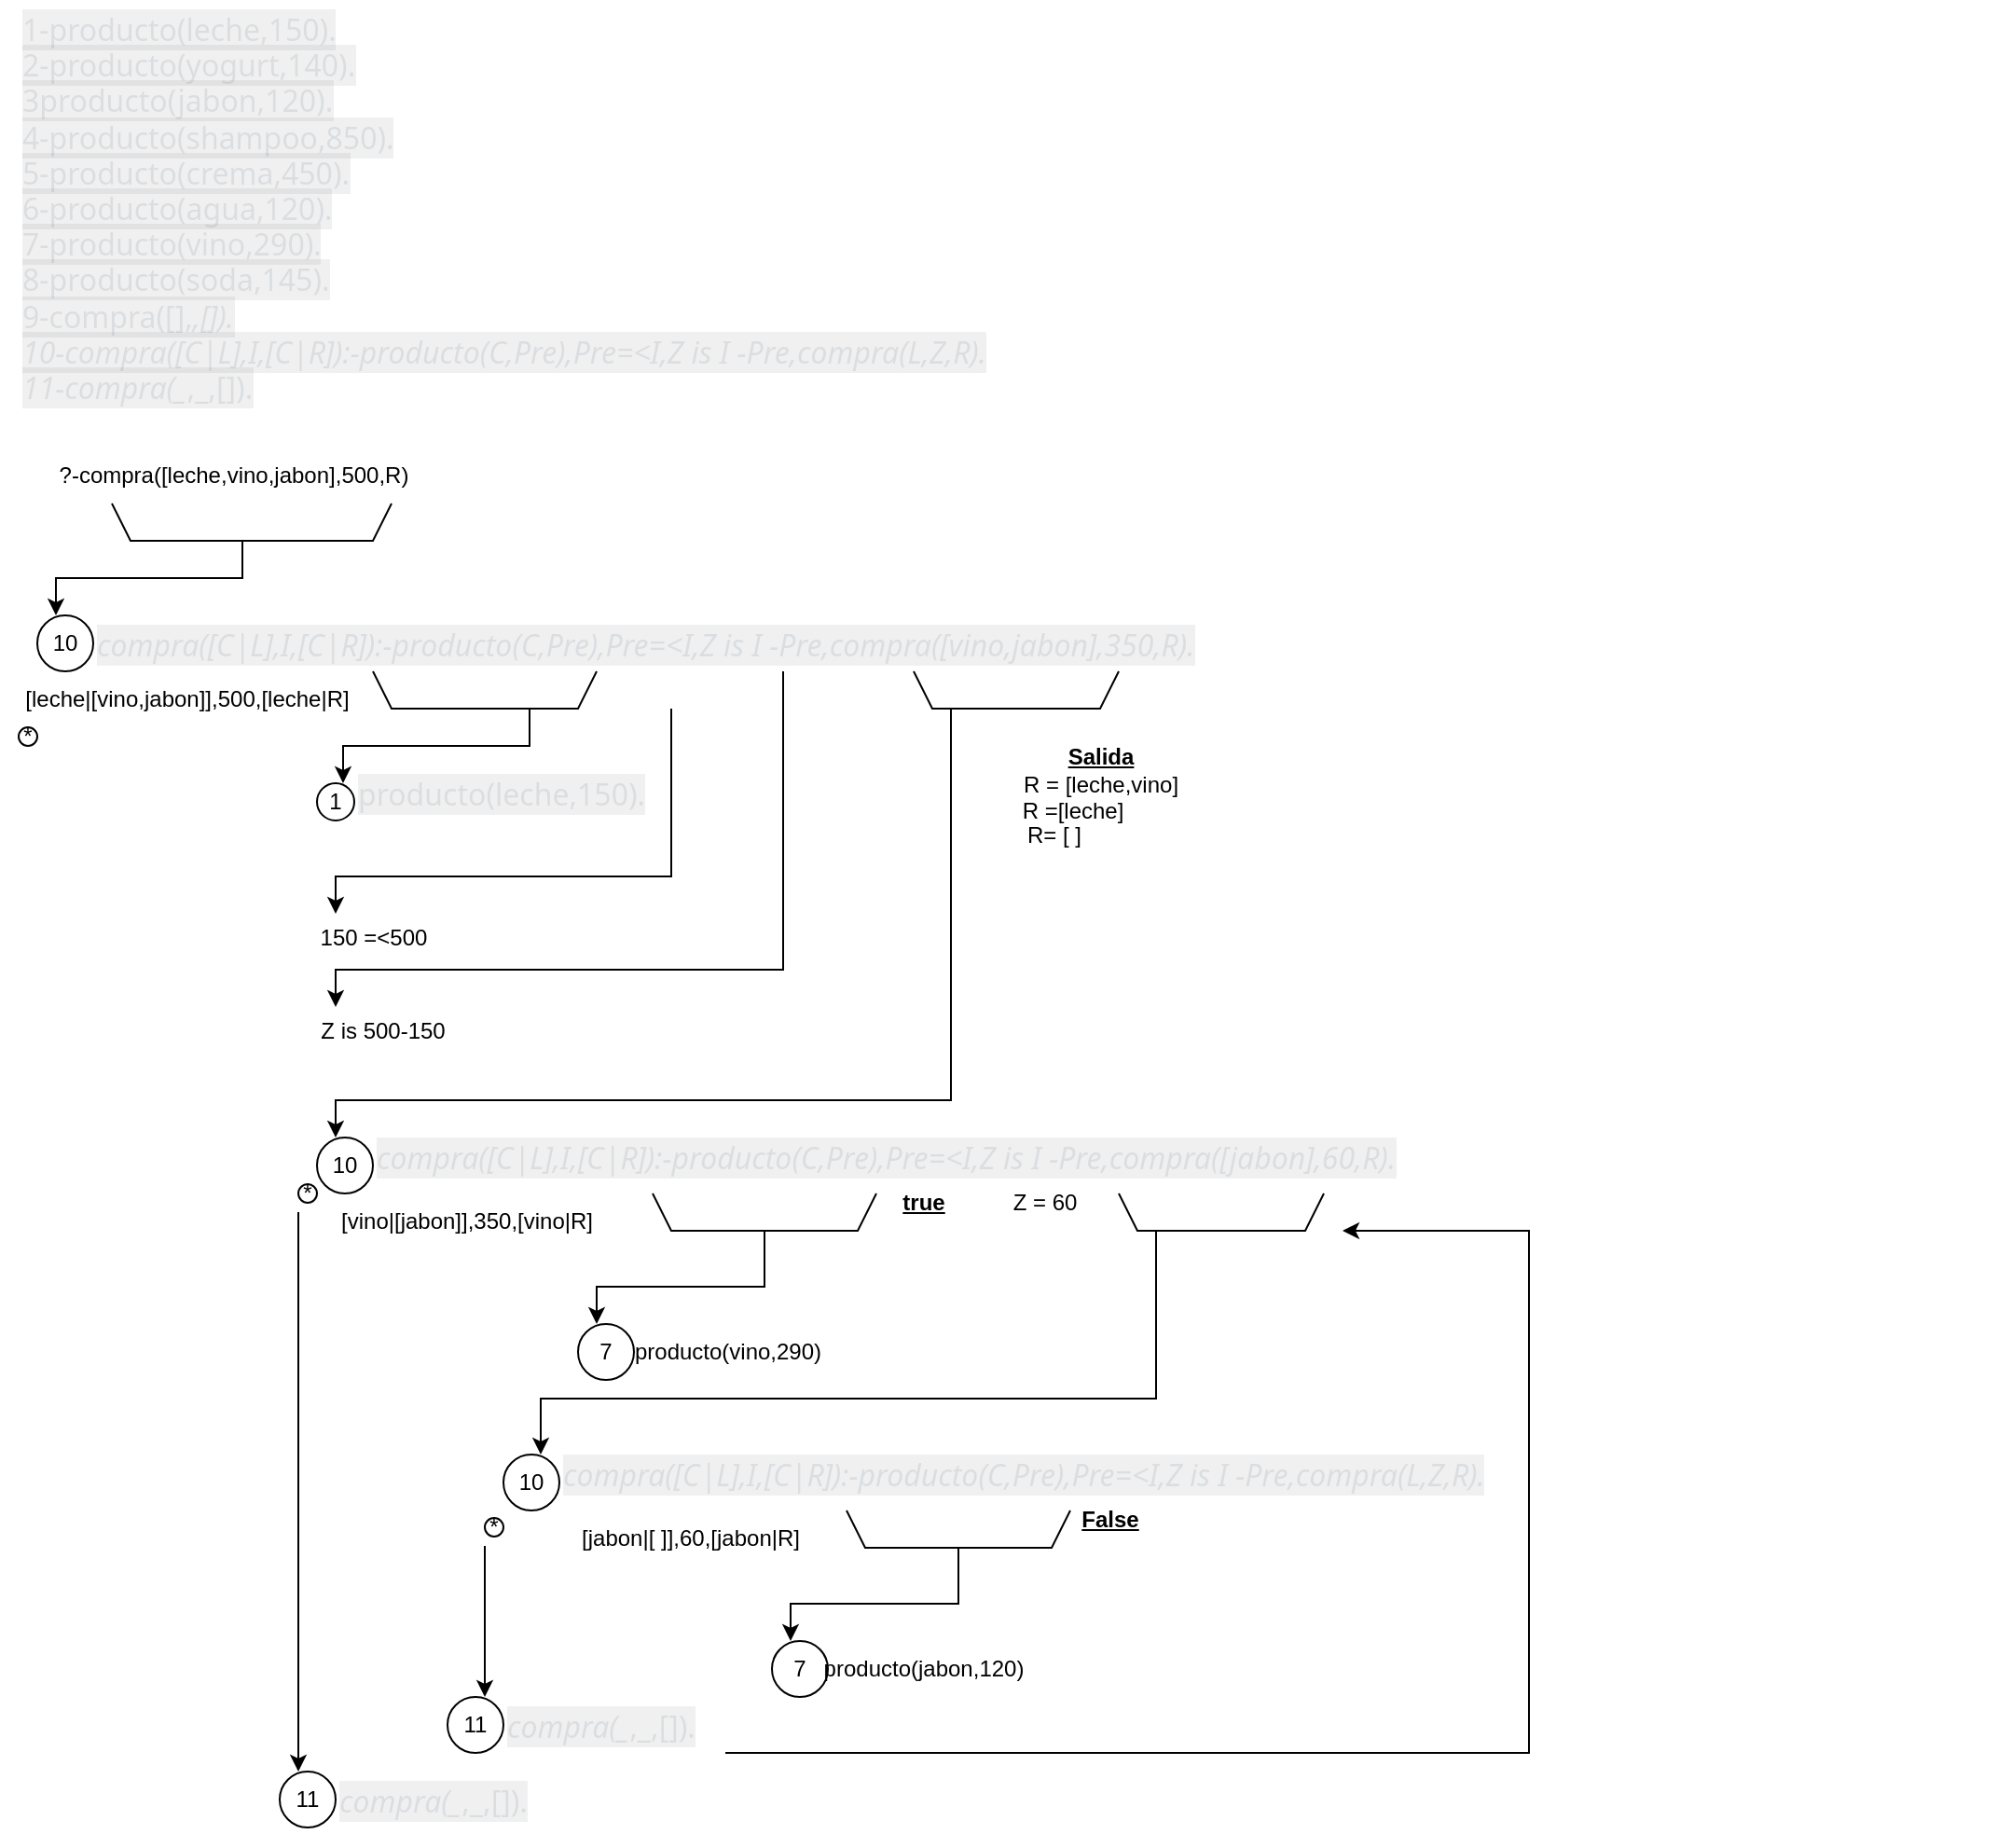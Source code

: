 <mxfile version="24.0.4" type="device">
  <diagram name="Página-1" id="-V-thLrMBaKeMTXamFyy">
    <mxGraphModel dx="1104" dy="508" grid="1" gridSize="10" guides="1" tooltips="1" connect="1" arrows="1" fold="1" page="1" pageScale="1" pageWidth="827" pageHeight="1169" math="0" shadow="0">
      <root>
        <mxCell id="0" />
        <mxCell id="1" parent="0" />
        <mxCell id="njSxedjWznday7_HgHKP-2" value="&lt;span style=&quot;margin: 0px; padding: 0px; border: 0px; font-weight: 400; font-style: normal; font-family: &amp;quot;gg sans&amp;quot;, &amp;quot;Noto Sans&amp;quot;, &amp;quot;Helvetica Neue&amp;quot;, Helvetica, Arial, sans-serif; font-size: 16px; vertical-align: baseline; outline: 0px; color: rgb(219, 222, 225); font-variant-ligatures: normal; font-variant-caps: normal; letter-spacing: normal; orphans: 2; text-align: left; text-indent: 0px; text-transform: none; widows: 2; word-spacing: 0px; -webkit-text-stroke-width: 0px; white-space: break-spaces; background-color: rgba(2, 2, 2, 0.06); text-decoration-thickness: initial; text-decoration-style: initial; text-decoration-color: initial;&quot;&gt;1-producto&lt;/span&gt;&lt;span style=&quot;margin: 0px; padding: 0px; border: 0px; font-weight: 400; font-style: normal; font-family: &amp;quot;gg sans&amp;quot;, &amp;quot;Noto Sans&amp;quot;, &amp;quot;Helvetica Neue&amp;quot;, Helvetica, Arial, sans-serif; font-size: 16px; vertical-align: baseline; outline: 0px; color: rgb(219, 222, 225); font-variant-ligatures: normal; font-variant-caps: normal; letter-spacing: normal; orphans: 2; text-align: left; text-indent: 0px; text-transform: none; widows: 2; word-spacing: 0px; -webkit-text-stroke-width: 0px; white-space: break-spaces; background-color: rgba(2, 2, 2, 0.06); text-decoration-thickness: initial; text-decoration-style: initial; text-decoration-color: initial;&quot;&gt;(leche&lt;/span&gt;&lt;span style=&quot;margin: 0px; padding: 0px; border: 0px; font-weight: 400; font-style: normal; font-family: &amp;quot;gg sans&amp;quot;, &amp;quot;Noto Sans&amp;quot;, &amp;quot;Helvetica Neue&amp;quot;, Helvetica, Arial, sans-serif; font-size: 16px; vertical-align: baseline; outline: 0px; color: rgb(219, 222, 225); font-variant-ligatures: normal; font-variant-caps: normal; letter-spacing: normal; orphans: 2; text-align: left; text-indent: 0px; text-transform: none; widows: 2; word-spacing: 0px; -webkit-text-stroke-width: 0px; white-space: break-spaces; background-color: rgba(2, 2, 2, 0.06); text-decoration-thickness: initial; text-decoration-style: initial; text-decoration-color: initial;&quot;&gt;,150&lt;/span&gt;&lt;span style=&quot;margin: 0px; padding: 0px; border: 0px; font-weight: 400; font-style: normal; font-family: &amp;quot;gg sans&amp;quot;, &amp;quot;Noto Sans&amp;quot;, &amp;quot;Helvetica Neue&amp;quot;, Helvetica, Arial, sans-serif; font-size: 16px; vertical-align: baseline; outline: 0px; color: rgb(219, 222, 225); font-variant-ligatures: normal; font-variant-caps: normal; letter-spacing: normal; orphans: 2; text-align: left; text-indent: 0px; text-transform: none; widows: 2; word-spacing: 0px; -webkit-text-stroke-width: 0px; white-space: break-spaces; background-color: rgba(2, 2, 2, 0.06); text-decoration-thickness: initial; text-decoration-style: initial; text-decoration-color: initial;&quot;&gt;)&lt;/span&gt;&lt;span style=&quot;margin: 0px; padding: 0px; border: 0px; font-weight: 400; font-style: normal; font-family: &amp;quot;gg sans&amp;quot;, &amp;quot;Noto Sans&amp;quot;, &amp;quot;Helvetica Neue&amp;quot;, Helvetica, Arial, sans-serif; font-size: 16px; vertical-align: baseline; outline: 0px; color: rgb(219, 222, 225); font-variant-ligatures: normal; font-variant-caps: normal; letter-spacing: normal; orphans: 2; text-align: left; text-indent: 0px; text-transform: none; widows: 2; word-spacing: 0px; -webkit-text-stroke-width: 0px; white-space: break-spaces; background-color: rgba(2, 2, 2, 0.06); text-decoration-thickness: initial; text-decoration-style: initial; text-decoration-color: initial;&quot;&gt;.&lt;br&gt;2-producto&lt;/span&gt;&lt;span style=&quot;margin: 0px; padding: 0px; border: 0px; font-weight: 400; font-style: normal; font-family: &amp;quot;gg sans&amp;quot;, &amp;quot;Noto Sans&amp;quot;, &amp;quot;Helvetica Neue&amp;quot;, Helvetica, Arial, sans-serif; font-size: 16px; vertical-align: baseline; outline: 0px; color: rgb(219, 222, 225); font-variant-ligatures: normal; font-variant-caps: normal; letter-spacing: normal; orphans: 2; text-align: left; text-indent: 0px; text-transform: none; widows: 2; word-spacing: 0px; -webkit-text-stroke-width: 0px; white-space: break-spaces; background-color: rgba(2, 2, 2, 0.06); text-decoration-thickness: initial; text-decoration-style: initial; text-decoration-color: initial;&quot;&gt;(yogurt&lt;/span&gt;&lt;span style=&quot;margin: 0px; padding: 0px; border: 0px; font-weight: 400; font-style: normal; font-family: &amp;quot;gg sans&amp;quot;, &amp;quot;Noto Sans&amp;quot;, &amp;quot;Helvetica Neue&amp;quot;, Helvetica, Arial, sans-serif; font-size: 16px; vertical-align: baseline; outline: 0px; color: rgb(219, 222, 225); font-variant-ligatures: normal; font-variant-caps: normal; letter-spacing: normal; orphans: 2; text-align: left; text-indent: 0px; text-transform: none; widows: 2; word-spacing: 0px; -webkit-text-stroke-width: 0px; white-space: break-spaces; background-color: rgba(2, 2, 2, 0.06); text-decoration-thickness: initial; text-decoration-style: initial; text-decoration-color: initial;&quot;&gt;,140&lt;/span&gt;&lt;span style=&quot;margin: 0px; padding: 0px; border: 0px; font-weight: 400; font-style: normal; font-family: &amp;quot;gg sans&amp;quot;, &amp;quot;Noto Sans&amp;quot;, &amp;quot;Helvetica Neue&amp;quot;, Helvetica, Arial, sans-serif; font-size: 16px; vertical-align: baseline; outline: 0px; color: rgb(219, 222, 225); font-variant-ligatures: normal; font-variant-caps: normal; letter-spacing: normal; orphans: 2; text-align: left; text-indent: 0px; text-transform: none; widows: 2; word-spacing: 0px; -webkit-text-stroke-width: 0px; white-space: break-spaces; background-color: rgba(2, 2, 2, 0.06); text-decoration-thickness: initial; text-decoration-style: initial; text-decoration-color: initial;&quot;&gt;)&lt;/span&gt;&lt;span style=&quot;margin: 0px; padding: 0px; border: 0px; font-weight: 400; font-style: normal; font-family: &amp;quot;gg sans&amp;quot;, &amp;quot;Noto Sans&amp;quot;, &amp;quot;Helvetica Neue&amp;quot;, Helvetica, Arial, sans-serif; font-size: 16px; vertical-align: baseline; outline: 0px; color: rgb(219, 222, 225); font-variant-ligatures: normal; font-variant-caps: normal; letter-spacing: normal; orphans: 2; text-align: left; text-indent: 0px; text-transform: none; widows: 2; word-spacing: 0px; -webkit-text-stroke-width: 0px; white-space: break-spaces; background-color: rgba(2, 2, 2, 0.06); text-decoration-thickness: initial; text-decoration-style: initial; text-decoration-color: initial;&quot;&gt;.&lt;br&gt;3producto&lt;/span&gt;&lt;span style=&quot;margin: 0px; padding: 0px; border: 0px; font-weight: 400; font-style: normal; font-family: &amp;quot;gg sans&amp;quot;, &amp;quot;Noto Sans&amp;quot;, &amp;quot;Helvetica Neue&amp;quot;, Helvetica, Arial, sans-serif; font-size: 16px; vertical-align: baseline; outline: 0px; color: rgb(219, 222, 225); font-variant-ligatures: normal; font-variant-caps: normal; letter-spacing: normal; orphans: 2; text-align: left; text-indent: 0px; text-transform: none; widows: 2; word-spacing: 0px; -webkit-text-stroke-width: 0px; white-space: break-spaces; background-color: rgba(2, 2, 2, 0.06); text-decoration-thickness: initial; text-decoration-style: initial; text-decoration-color: initial;&quot;&gt;(jabon&lt;/span&gt;&lt;span style=&quot;margin: 0px; padding: 0px; border: 0px; font-weight: 400; font-style: normal; font-family: &amp;quot;gg sans&amp;quot;, &amp;quot;Noto Sans&amp;quot;, &amp;quot;Helvetica Neue&amp;quot;, Helvetica, Arial, sans-serif; font-size: 16px; vertical-align: baseline; outline: 0px; color: rgb(219, 222, 225); font-variant-ligatures: normal; font-variant-caps: normal; letter-spacing: normal; orphans: 2; text-align: left; text-indent: 0px; text-transform: none; widows: 2; word-spacing: 0px; -webkit-text-stroke-width: 0px; white-space: break-spaces; background-color: rgba(2, 2, 2, 0.06); text-decoration-thickness: initial; text-decoration-style: initial; text-decoration-color: initial;&quot;&gt;,120&lt;/span&gt;&lt;span style=&quot;margin: 0px; padding: 0px; border: 0px; font-weight: 400; font-style: normal; font-family: &amp;quot;gg sans&amp;quot;, &amp;quot;Noto Sans&amp;quot;, &amp;quot;Helvetica Neue&amp;quot;, Helvetica, Arial, sans-serif; font-size: 16px; vertical-align: baseline; outline: 0px; color: rgb(219, 222, 225); font-variant-ligatures: normal; font-variant-caps: normal; letter-spacing: normal; orphans: 2; text-align: left; text-indent: 0px; text-transform: none; widows: 2; word-spacing: 0px; -webkit-text-stroke-width: 0px; white-space: break-spaces; background-color: rgba(2, 2, 2, 0.06); text-decoration-thickness: initial; text-decoration-style: initial; text-decoration-color: initial;&quot;&gt;)&lt;/span&gt;&lt;span style=&quot;margin: 0px; padding: 0px; border: 0px; font-weight: 400; font-style: normal; font-family: &amp;quot;gg sans&amp;quot;, &amp;quot;Noto Sans&amp;quot;, &amp;quot;Helvetica Neue&amp;quot;, Helvetica, Arial, sans-serif; font-size: 16px; vertical-align: baseline; outline: 0px; color: rgb(219, 222, 225); font-variant-ligatures: normal; font-variant-caps: normal; letter-spacing: normal; orphans: 2; text-align: left; text-indent: 0px; text-transform: none; widows: 2; word-spacing: 0px; -webkit-text-stroke-width: 0px; white-space: break-spaces; background-color: rgba(2, 2, 2, 0.06); text-decoration-thickness: initial; text-decoration-style: initial; text-decoration-color: initial;&quot;&gt;.&lt;br&gt;4-producto&lt;/span&gt;&lt;span style=&quot;margin: 0px; padding: 0px; border: 0px; font-weight: 400; font-style: normal; font-family: &amp;quot;gg sans&amp;quot;, &amp;quot;Noto Sans&amp;quot;, &amp;quot;Helvetica Neue&amp;quot;, Helvetica, Arial, sans-serif; font-size: 16px; vertical-align: baseline; outline: 0px; color: rgb(219, 222, 225); font-variant-ligatures: normal; font-variant-caps: normal; letter-spacing: normal; orphans: 2; text-align: left; text-indent: 0px; text-transform: none; widows: 2; word-spacing: 0px; -webkit-text-stroke-width: 0px; white-space: break-spaces; background-color: rgba(2, 2, 2, 0.06); text-decoration-thickness: initial; text-decoration-style: initial; text-decoration-color: initial;&quot;&gt;(shampoo&lt;/span&gt;&lt;span style=&quot;margin: 0px; padding: 0px; border: 0px; font-weight: 400; font-style: normal; font-family: &amp;quot;gg sans&amp;quot;, &amp;quot;Noto Sans&amp;quot;, &amp;quot;Helvetica Neue&amp;quot;, Helvetica, Arial, sans-serif; font-size: 16px; vertical-align: baseline; outline: 0px; color: rgb(219, 222, 225); font-variant-ligatures: normal; font-variant-caps: normal; letter-spacing: normal; orphans: 2; text-align: left; text-indent: 0px; text-transform: none; widows: 2; word-spacing: 0px; -webkit-text-stroke-width: 0px; white-space: break-spaces; background-color: rgba(2, 2, 2, 0.06); text-decoration-thickness: initial; text-decoration-style: initial; text-decoration-color: initial;&quot;&gt;,850&lt;/span&gt;&lt;span style=&quot;margin: 0px; padding: 0px; border: 0px; font-weight: 400; font-style: normal; font-family: &amp;quot;gg sans&amp;quot;, &amp;quot;Noto Sans&amp;quot;, &amp;quot;Helvetica Neue&amp;quot;, Helvetica, Arial, sans-serif; font-size: 16px; vertical-align: baseline; outline: 0px; color: rgb(219, 222, 225); font-variant-ligatures: normal; font-variant-caps: normal; letter-spacing: normal; orphans: 2; text-align: left; text-indent: 0px; text-transform: none; widows: 2; word-spacing: 0px; -webkit-text-stroke-width: 0px; white-space: break-spaces; background-color: rgba(2, 2, 2, 0.06); text-decoration-thickness: initial; text-decoration-style: initial; text-decoration-color: initial;&quot;&gt;)&lt;/span&gt;&lt;span style=&quot;margin: 0px; padding: 0px; border: 0px; font-weight: 400; font-style: normal; font-family: &amp;quot;gg sans&amp;quot;, &amp;quot;Noto Sans&amp;quot;, &amp;quot;Helvetica Neue&amp;quot;, Helvetica, Arial, sans-serif; font-size: 16px; vertical-align: baseline; outline: 0px; color: rgb(219, 222, 225); font-variant-ligatures: normal; font-variant-caps: normal; letter-spacing: normal; orphans: 2; text-align: left; text-indent: 0px; text-transform: none; widows: 2; word-spacing: 0px; -webkit-text-stroke-width: 0px; white-space: break-spaces; background-color: rgba(2, 2, 2, 0.06); text-decoration-thickness: initial; text-decoration-style: initial; text-decoration-color: initial;&quot;&gt;.&lt;br&gt;5-producto&lt;/span&gt;&lt;span style=&quot;margin: 0px; padding: 0px; border: 0px; font-weight: 400; font-style: normal; font-family: &amp;quot;gg sans&amp;quot;, &amp;quot;Noto Sans&amp;quot;, &amp;quot;Helvetica Neue&amp;quot;, Helvetica, Arial, sans-serif; font-size: 16px; vertical-align: baseline; outline: 0px; color: rgb(219, 222, 225); font-variant-ligatures: normal; font-variant-caps: normal; letter-spacing: normal; orphans: 2; text-align: left; text-indent: 0px; text-transform: none; widows: 2; word-spacing: 0px; -webkit-text-stroke-width: 0px; white-space: break-spaces; background-color: rgba(2, 2, 2, 0.06); text-decoration-thickness: initial; text-decoration-style: initial; text-decoration-color: initial;&quot;&gt;(crema&lt;/span&gt;&lt;span style=&quot;margin: 0px; padding: 0px; border: 0px; font-weight: 400; font-style: normal; font-family: &amp;quot;gg sans&amp;quot;, &amp;quot;Noto Sans&amp;quot;, &amp;quot;Helvetica Neue&amp;quot;, Helvetica, Arial, sans-serif; font-size: 16px; vertical-align: baseline; outline: 0px; color: rgb(219, 222, 225); font-variant-ligatures: normal; font-variant-caps: normal; letter-spacing: normal; orphans: 2; text-align: left; text-indent: 0px; text-transform: none; widows: 2; word-spacing: 0px; -webkit-text-stroke-width: 0px; white-space: break-spaces; background-color: rgba(2, 2, 2, 0.06); text-decoration-thickness: initial; text-decoration-style: initial; text-decoration-color: initial;&quot;&gt;,450&lt;/span&gt;&lt;span style=&quot;margin: 0px; padding: 0px; border: 0px; font-weight: 400; font-style: normal; font-family: &amp;quot;gg sans&amp;quot;, &amp;quot;Noto Sans&amp;quot;, &amp;quot;Helvetica Neue&amp;quot;, Helvetica, Arial, sans-serif; font-size: 16px; vertical-align: baseline; outline: 0px; color: rgb(219, 222, 225); font-variant-ligatures: normal; font-variant-caps: normal; letter-spacing: normal; orphans: 2; text-align: left; text-indent: 0px; text-transform: none; widows: 2; word-spacing: 0px; -webkit-text-stroke-width: 0px; white-space: break-spaces; background-color: rgba(2, 2, 2, 0.06); text-decoration-thickness: initial; text-decoration-style: initial; text-decoration-color: initial;&quot;&gt;)&lt;/span&gt;&lt;span style=&quot;margin: 0px; padding: 0px; border: 0px; font-weight: 400; font-style: normal; font-family: &amp;quot;gg sans&amp;quot;, &amp;quot;Noto Sans&amp;quot;, &amp;quot;Helvetica Neue&amp;quot;, Helvetica, Arial, sans-serif; font-size: 16px; vertical-align: baseline; outline: 0px; color: rgb(219, 222, 225); font-variant-ligatures: normal; font-variant-caps: normal; letter-spacing: normal; orphans: 2; text-align: left; text-indent: 0px; text-transform: none; widows: 2; word-spacing: 0px; -webkit-text-stroke-width: 0px; white-space: break-spaces; background-color: rgba(2, 2, 2, 0.06); text-decoration-thickness: initial; text-decoration-style: initial; text-decoration-color: initial;&quot;&gt;.&lt;br&gt;6-producto&lt;/span&gt;&lt;span style=&quot;margin: 0px; padding: 0px; border: 0px; font-weight: 400; font-style: normal; font-family: &amp;quot;gg sans&amp;quot;, &amp;quot;Noto Sans&amp;quot;, &amp;quot;Helvetica Neue&amp;quot;, Helvetica, Arial, sans-serif; font-size: 16px; vertical-align: baseline; outline: 0px; color: rgb(219, 222, 225); font-variant-ligatures: normal; font-variant-caps: normal; letter-spacing: normal; orphans: 2; text-align: left; text-indent: 0px; text-transform: none; widows: 2; word-spacing: 0px; -webkit-text-stroke-width: 0px; white-space: break-spaces; background-color: rgba(2, 2, 2, 0.06); text-decoration-thickness: initial; text-decoration-style: initial; text-decoration-color: initial;&quot;&gt;(agua&lt;/span&gt;&lt;span style=&quot;margin: 0px; padding: 0px; border: 0px; font-weight: 400; font-style: normal; font-family: &amp;quot;gg sans&amp;quot;, &amp;quot;Noto Sans&amp;quot;, &amp;quot;Helvetica Neue&amp;quot;, Helvetica, Arial, sans-serif; font-size: 16px; vertical-align: baseline; outline: 0px; color: rgb(219, 222, 225); font-variant-ligatures: normal; font-variant-caps: normal; letter-spacing: normal; orphans: 2; text-align: left; text-indent: 0px; text-transform: none; widows: 2; word-spacing: 0px; -webkit-text-stroke-width: 0px; white-space: break-spaces; background-color: rgba(2, 2, 2, 0.06); text-decoration-thickness: initial; text-decoration-style: initial; text-decoration-color: initial;&quot;&gt;,120&lt;/span&gt;&lt;span style=&quot;margin: 0px; padding: 0px; border: 0px; font-weight: 400; font-style: normal; font-family: &amp;quot;gg sans&amp;quot;, &amp;quot;Noto Sans&amp;quot;, &amp;quot;Helvetica Neue&amp;quot;, Helvetica, Arial, sans-serif; font-size: 16px; vertical-align: baseline; outline: 0px; color: rgb(219, 222, 225); font-variant-ligatures: normal; font-variant-caps: normal; letter-spacing: normal; orphans: 2; text-align: left; text-indent: 0px; text-transform: none; widows: 2; word-spacing: 0px; -webkit-text-stroke-width: 0px; white-space: break-spaces; background-color: rgba(2, 2, 2, 0.06); text-decoration-thickness: initial; text-decoration-style: initial; text-decoration-color: initial;&quot;&gt;)&lt;/span&gt;&lt;span style=&quot;margin: 0px; padding: 0px; border: 0px; font-weight: 400; font-style: normal; font-family: &amp;quot;gg sans&amp;quot;, &amp;quot;Noto Sans&amp;quot;, &amp;quot;Helvetica Neue&amp;quot;, Helvetica, Arial, sans-serif; font-size: 16px; vertical-align: baseline; outline: 0px; color: rgb(219, 222, 225); font-variant-ligatures: normal; font-variant-caps: normal; letter-spacing: normal; orphans: 2; text-align: left; text-indent: 0px; text-transform: none; widows: 2; word-spacing: 0px; -webkit-text-stroke-width: 0px; white-space: break-spaces; background-color: rgba(2, 2, 2, 0.06); text-decoration-thickness: initial; text-decoration-style: initial; text-decoration-color: initial;&quot;&gt;.&lt;br&gt;7-producto&lt;/span&gt;&lt;span style=&quot;margin: 0px; padding: 0px; border: 0px; font-weight: 400; font-style: normal; font-family: &amp;quot;gg sans&amp;quot;, &amp;quot;Noto Sans&amp;quot;, &amp;quot;Helvetica Neue&amp;quot;, Helvetica, Arial, sans-serif; font-size: 16px; vertical-align: baseline; outline: 0px; color: rgb(219, 222, 225); font-variant-ligatures: normal; font-variant-caps: normal; letter-spacing: normal; orphans: 2; text-align: left; text-indent: 0px; text-transform: none; widows: 2; word-spacing: 0px; -webkit-text-stroke-width: 0px; white-space: break-spaces; background-color: rgba(2, 2, 2, 0.06); text-decoration-thickness: initial; text-decoration-style: initial; text-decoration-color: initial;&quot;&gt;(vino&lt;/span&gt;&lt;span style=&quot;margin: 0px; padding: 0px; border: 0px; font-weight: 400; font-style: normal; font-family: &amp;quot;gg sans&amp;quot;, &amp;quot;Noto Sans&amp;quot;, &amp;quot;Helvetica Neue&amp;quot;, Helvetica, Arial, sans-serif; font-size: 16px; vertical-align: baseline; outline: 0px; color: rgb(219, 222, 225); font-variant-ligatures: normal; font-variant-caps: normal; letter-spacing: normal; orphans: 2; text-align: left; text-indent: 0px; text-transform: none; widows: 2; word-spacing: 0px; -webkit-text-stroke-width: 0px; white-space: break-spaces; background-color: rgba(2, 2, 2, 0.06); text-decoration-thickness: initial; text-decoration-style: initial; text-decoration-color: initial;&quot;&gt;,290&lt;/span&gt;&lt;span style=&quot;margin: 0px; padding: 0px; border: 0px; font-weight: 400; font-style: normal; font-family: &amp;quot;gg sans&amp;quot;, &amp;quot;Noto Sans&amp;quot;, &amp;quot;Helvetica Neue&amp;quot;, Helvetica, Arial, sans-serif; font-size: 16px; vertical-align: baseline; outline: 0px; color: rgb(219, 222, 225); font-variant-ligatures: normal; font-variant-caps: normal; letter-spacing: normal; orphans: 2; text-align: left; text-indent: 0px; text-transform: none; widows: 2; word-spacing: 0px; -webkit-text-stroke-width: 0px; white-space: break-spaces; background-color: rgba(2, 2, 2, 0.06); text-decoration-thickness: initial; text-decoration-style: initial; text-decoration-color: initial;&quot;&gt;)&lt;/span&gt;&lt;span style=&quot;margin: 0px; padding: 0px; border: 0px; font-weight: 400; font-style: normal; font-family: &amp;quot;gg sans&amp;quot;, &amp;quot;Noto Sans&amp;quot;, &amp;quot;Helvetica Neue&amp;quot;, Helvetica, Arial, sans-serif; font-size: 16px; vertical-align: baseline; outline: 0px; color: rgb(219, 222, 225); font-variant-ligatures: normal; font-variant-caps: normal; letter-spacing: normal; orphans: 2; text-align: left; text-indent: 0px; text-transform: none; widows: 2; word-spacing: 0px; -webkit-text-stroke-width: 0px; white-space: break-spaces; background-color: rgba(2, 2, 2, 0.06); text-decoration-thickness: initial; text-decoration-style: initial; text-decoration-color: initial;&quot;&gt;.&lt;br&gt;8-producto&lt;/span&gt;&lt;span style=&quot;margin: 0px; padding: 0px; border: 0px; font-weight: 400; font-style: normal; font-family: &amp;quot;gg sans&amp;quot;, &amp;quot;Noto Sans&amp;quot;, &amp;quot;Helvetica Neue&amp;quot;, Helvetica, Arial, sans-serif; font-size: 16px; vertical-align: baseline; outline: 0px; color: rgb(219, 222, 225); font-variant-ligatures: normal; font-variant-caps: normal; letter-spacing: normal; orphans: 2; text-align: left; text-indent: 0px; text-transform: none; widows: 2; word-spacing: 0px; -webkit-text-stroke-width: 0px; white-space: break-spaces; background-color: rgba(2, 2, 2, 0.06); text-decoration-thickness: initial; text-decoration-style: initial; text-decoration-color: initial;&quot;&gt;(soda&lt;/span&gt;&lt;span style=&quot;margin: 0px; padding: 0px; border: 0px; font-weight: 400; font-style: normal; font-family: &amp;quot;gg sans&amp;quot;, &amp;quot;Noto Sans&amp;quot;, &amp;quot;Helvetica Neue&amp;quot;, Helvetica, Arial, sans-serif; font-size: 16px; vertical-align: baseline; outline: 0px; color: rgb(219, 222, 225); font-variant-ligatures: normal; font-variant-caps: normal; letter-spacing: normal; orphans: 2; text-align: left; text-indent: 0px; text-transform: none; widows: 2; word-spacing: 0px; -webkit-text-stroke-width: 0px; white-space: break-spaces; background-color: rgba(2, 2, 2, 0.06); text-decoration-thickness: initial; text-decoration-style: initial; text-decoration-color: initial;&quot;&gt;,145&lt;/span&gt;&lt;span style=&quot;margin: 0px; padding: 0px; border: 0px; font-weight: 400; font-style: normal; font-family: &amp;quot;gg sans&amp;quot;, &amp;quot;Noto Sans&amp;quot;, &amp;quot;Helvetica Neue&amp;quot;, Helvetica, Arial, sans-serif; font-size: 16px; vertical-align: baseline; outline: 0px; color: rgb(219, 222, 225); font-variant-ligatures: normal; font-variant-caps: normal; letter-spacing: normal; orphans: 2; text-align: left; text-indent: 0px; text-transform: none; widows: 2; word-spacing: 0px; -webkit-text-stroke-width: 0px; white-space: break-spaces; background-color: rgba(2, 2, 2, 0.06); text-decoration-thickness: initial; text-decoration-style: initial; text-decoration-color: initial;&quot;&gt;)&lt;/span&gt;&lt;span style=&quot;margin: 0px; padding: 0px; border: 0px; font-weight: 400; font-style: normal; font-family: &amp;quot;gg sans&amp;quot;, &amp;quot;Noto Sans&amp;quot;, &amp;quot;Helvetica Neue&amp;quot;, Helvetica, Arial, sans-serif; font-size: 16px; vertical-align: baseline; outline: 0px; color: rgb(219, 222, 225); font-variant-ligatures: normal; font-variant-caps: normal; letter-spacing: normal; orphans: 2; text-align: left; text-indent: 0px; text-transform: none; widows: 2; word-spacing: 0px; -webkit-text-stroke-width: 0px; white-space: break-spaces; background-color: rgba(2, 2, 2, 0.06); text-decoration-thickness: initial; text-decoration-style: initial; text-decoration-color: initial;&quot;&gt;.&lt;br&gt;9-compra&lt;/span&gt;&lt;span style=&quot;margin: 0px; padding: 0px; border: 0px; font-weight: 400; font-style: normal; font-family: &amp;quot;gg sans&amp;quot;, &amp;quot;Noto Sans&amp;quot;, &amp;quot;Helvetica Neue&amp;quot;, Helvetica, Arial, sans-serif; font-size: 16px; vertical-align: baseline; outline: 0px; color: rgb(219, 222, 225); font-variant-ligatures: normal; font-variant-caps: normal; letter-spacing: normal; orphans: 2; text-align: left; text-indent: 0px; text-transform: none; widows: 2; word-spacing: 0px; -webkit-text-stroke-width: 0px; white-space: break-spaces; background-color: rgba(2, 2, 2, 0.06); text-decoration-thickness: initial; text-decoration-style: initial; text-decoration-color: initial;&quot;&gt;(&lt;/span&gt;&lt;span style=&quot;margin: 0px; padding: 0px; border: 0px; font-weight: 400; font-style: normal; font-family: &amp;quot;gg sans&amp;quot;, &amp;quot;Noto Sans&amp;quot;, &amp;quot;Helvetica Neue&amp;quot;, Helvetica, Arial, sans-serif; font-size: 16px; vertical-align: baseline; outline: 0px; color: rgb(219, 222, 225); font-variant-ligatures: normal; font-variant-caps: normal; letter-spacing: normal; orphans: 2; text-align: left; text-indent: 0px; text-transform: none; widows: 2; word-spacing: 0px; -webkit-text-stroke-width: 0px; white-space: break-spaces; background-color: rgba(2, 2, 2, 0.06); text-decoration-thickness: initial; text-decoration-style: initial; text-decoration-color: initial;&quot;&gt;[&lt;/span&gt;&lt;span style=&quot;margin: 0px; padding: 0px; border: 0px; font-weight: 400; font-style: normal; font-family: &amp;quot;gg sans&amp;quot;, &amp;quot;Noto Sans&amp;quot;, &amp;quot;Helvetica Neue&amp;quot;, Helvetica, Arial, sans-serif; font-size: 16px; vertical-align: baseline; outline: 0px; color: rgb(219, 222, 225); font-variant-ligatures: normal; font-variant-caps: normal; letter-spacing: normal; orphans: 2; text-align: left; text-indent: 0px; text-transform: none; widows: 2; word-spacing: 0px; -webkit-text-stroke-width: 0px; white-space: break-spaces; background-color: rgba(2, 2, 2, 0.06); text-decoration-thickness: initial; text-decoration-style: initial; text-decoration-color: initial;&quot;&gt;]&lt;/span&gt;&lt;span style=&quot;margin: 0px; padding: 0px; border: 0px; font-weight: 400; font-style: normal; font-family: &amp;quot;gg sans&amp;quot;, &amp;quot;Noto Sans&amp;quot;, &amp;quot;Helvetica Neue&amp;quot;, Helvetica, Arial, sans-serif; font-size: 16px; vertical-align: baseline; outline: 0px; color: rgb(219, 222, 225); font-variant-ligatures: normal; font-variant-caps: normal; letter-spacing: normal; orphans: 2; text-align: left; text-indent: 0px; text-transform: none; widows: 2; word-spacing: 0px; -webkit-text-stroke-width: 0px; white-space: break-spaces; background-color: rgba(2, 2, 2, 0.06); text-decoration-thickness: initial; text-decoration-style: initial; text-decoration-color: initial;&quot;&gt;,&lt;/span&gt;&lt;em style=&quot;margin: 0px; padding: 0px; border: 0px; font-weight: 400; font-style: italic; font-family: &amp;quot;gg sans&amp;quot;, &amp;quot;Noto Sans&amp;quot;, &amp;quot;Helvetica Neue&amp;quot;, Helvetica, Arial, sans-serif; font-size: 16px; vertical-align: baseline; color: rgb(219, 222, 225); font-variant-ligatures: normal; font-variant-caps: normal; letter-spacing: normal; orphans: 2; text-align: left; text-indent: 0px; text-transform: none; widows: 2; word-spacing: 0px; -webkit-text-stroke-width: 0px; white-space: break-spaces; background-color: rgba(2, 2, 2, 0.06); text-decoration-thickness: initial; text-decoration-style: initial; text-decoration-color: initial;&quot;&gt;&lt;span style=&quot;margin: 0px; padding: 0px; border: 0px; font-weight: inherit; font-style: inherit; font-family: inherit; font-size: 16px; vertical-align: baseline; outline: 0px;&quot;&gt;,&lt;/span&gt;&lt;span style=&quot;margin: 0px; padding: 0px; border: 0px; font-weight: inherit; font-style: inherit; font-family: inherit; font-size: 16px; vertical-align: baseline; outline: 0px;&quot;&gt;[&lt;/span&gt;&lt;span style=&quot;margin: 0px; padding: 0px; border: 0px; font-weight: inherit; font-style: inherit; font-family: inherit; font-size: 16px; vertical-align: baseline; outline: 0px;&quot;&gt;]&lt;/span&gt;&lt;span style=&quot;margin: 0px; padding: 0px; border: 0px; font-weight: inherit; font-style: inherit; font-family: inherit; font-size: 16px; vertical-align: baseline; outline: 0px;&quot;&gt;)&lt;/span&gt;&lt;span style=&quot;margin: 0px; padding: 0px; border: 0px; font-weight: inherit; font-style: inherit; font-family: inherit; font-size: 16px; vertical-align: baseline; outline: 0px;&quot;&gt;.&lt;br&gt;10-compra&lt;/span&gt;&lt;span style=&quot;margin: 0px; padding: 0px; border: 0px; font-weight: inherit; font-style: inherit; font-family: inherit; font-size: 16px; vertical-align: baseline; outline: 0px;&quot;&gt;(&lt;/span&gt;&lt;span style=&quot;margin: 0px; padding: 0px; border: 0px; font-weight: inherit; font-style: inherit; font-family: inherit; font-size: 16px; vertical-align: baseline; outline: 0px;&quot;&gt;[C&lt;/span&gt;&lt;span style=&quot;margin: 0px; padding: 0px; border: 0px; font-weight: inherit; font-style: inherit; font-family: inherit; font-size: 16px; vertical-align: baseline; outline: 0px;&quot;&gt;|L&lt;/span&gt;&lt;span style=&quot;margin: 0px; padding: 0px; border: 0px; font-weight: inherit; font-style: inherit; font-family: inherit; font-size: 16px; vertical-align: baseline; outline: 0px;&quot;&gt;]&lt;/span&gt;&lt;span style=&quot;margin: 0px; padding: 0px; border: 0px; font-weight: inherit; font-style: inherit; font-family: inherit; font-size: 16px; vertical-align: baseline; outline: 0px;&quot;&gt;,I&lt;/span&gt;&lt;span style=&quot;margin: 0px; padding: 0px; border: 0px; font-weight: inherit; font-style: inherit; font-family: inherit; font-size: 16px; vertical-align: baseline; outline: 0px;&quot;&gt;,&lt;/span&gt;&lt;span style=&quot;margin: 0px; padding: 0px; border: 0px; font-weight: inherit; font-style: inherit; font-family: inherit; font-size: 16px; vertical-align: baseline; outline: 0px;&quot;&gt;[C&lt;/span&gt;&lt;span style=&quot;margin: 0px; padding: 0px; border: 0px; font-weight: inherit; font-style: inherit; font-family: inherit; font-size: 16px; vertical-align: baseline; outline: 0px;&quot;&gt;|R&lt;/span&gt;&lt;span style=&quot;margin: 0px; padding: 0px; border: 0px; font-weight: inherit; font-style: inherit; font-family: inherit; font-size: 16px; vertical-align: baseline; outline: 0px;&quot;&gt;]&lt;/span&gt;&lt;span style=&quot;margin: 0px; padding: 0px; border: 0px; font-weight: inherit; font-style: inherit; font-family: inherit; font-size: 16px; vertical-align: baseline; outline: 0px;&quot;&gt;)&lt;/span&gt;&lt;span style=&quot;margin: 0px; padding: 0px; border: 0px; font-weight: inherit; font-style: inherit; font-family: inherit; font-size: 16px; vertical-align: baseline; outline: 0px;&quot;&gt;:&lt;/span&gt;&lt;span style=&quot;margin: 0px; padding: 0px; border: 0px; font-weight: inherit; font-style: inherit; font-family: inherit; font-size: 16px; vertical-align: baseline; outline: 0px;&quot;&gt;-producto&lt;/span&gt;&lt;span style=&quot;margin: 0px; padding: 0px; border: 0px; font-weight: inherit; font-style: inherit; font-family: inherit; font-size: 16px; vertical-align: baseline; outline: 0px;&quot;&gt;(C&lt;/span&gt;&lt;span style=&quot;margin: 0px; padding: 0px; border: 0px; font-weight: inherit; font-style: inherit; font-family: inherit; font-size: 16px; vertical-align: baseline; outline: 0px;&quot;&gt;,Pre&lt;/span&gt;&lt;span style=&quot;margin: 0px; padding: 0px; border: 0px; font-weight: inherit; font-style: inherit; font-family: inherit; font-size: 16px; vertical-align: baseline; outline: 0px;&quot;&gt;)&lt;/span&gt;&lt;span style=&quot;margin: 0px; padding: 0px; border: 0px; font-weight: inherit; font-style: inherit; font-family: inherit; font-size: 16px; vertical-align: baseline; outline: 0px;&quot;&gt;,Pre&lt;/span&gt;&lt;span style=&quot;margin: 0px; padding: 0px; border: 0px; font-weight: inherit; font-style: inherit; font-family: inherit; font-size: 16px; vertical-align: baseline; outline: 0px;&quot;&gt;=&lt;/span&gt;&lt;span style=&quot;margin: 0px; padding: 0px; border: 0px; font-weight: inherit; font-style: inherit; font-family: inherit; font-size: 16px; vertical-align: baseline; outline: 0px;&quot;&gt;&amp;lt;I&lt;/span&gt;&lt;span style=&quot;margin: 0px; padding: 0px; border: 0px; font-weight: inherit; font-style: inherit; font-family: inherit; font-size: 16px; vertical-align: baseline; outline: 0px;&quot;&gt;,Z is I -&lt;/span&gt;&lt;span style=&quot;margin: 0px; padding: 0px; border: 0px; font-weight: inherit; font-style: inherit; font-family: inherit; font-size: 16px; vertical-align: baseline; outline: 0px;&quot;&gt;Pre&lt;/span&gt;&lt;span style=&quot;margin: 0px; padding: 0px; border: 0px; font-weight: inherit; font-style: inherit; font-family: inherit; font-size: 16px; vertical-align: baseline; outline: 0px;&quot;&gt;,compra&lt;/span&gt;&lt;span style=&quot;margin: 0px; padding: 0px; border: 0px; font-weight: inherit; font-style: inherit; font-family: inherit; font-size: 16px; vertical-align: baseline; outline: 0px;&quot;&gt;(L&lt;/span&gt;&lt;span style=&quot;margin: 0px; padding: 0px; border: 0px; font-weight: inherit; font-style: inherit; font-family: inherit; font-size: 16px; vertical-align: baseline; outline: 0px;&quot;&gt;,Z&lt;/span&gt;&lt;span style=&quot;margin: 0px; padding: 0px; border: 0px; font-weight: inherit; font-style: inherit; font-family: inherit; font-size: 16px; vertical-align: baseline; outline: 0px;&quot;&gt;,R&lt;/span&gt;&lt;span style=&quot;margin: 0px; padding: 0px; border: 0px; font-weight: inherit; font-style: inherit; font-family: inherit; font-size: 16px; vertical-align: baseline; outline: 0px;&quot;&gt;)&lt;/span&gt;&lt;span style=&quot;margin: 0px; padding: 0px; border: 0px; font-weight: inherit; font-style: inherit; font-family: inherit; font-size: 16px; vertical-align: baseline; outline: 0px;&quot;&gt;.&lt;br&gt;11-compra&lt;/span&gt;&lt;span style=&quot;margin: 0px; padding: 0px; border: 0px; font-weight: inherit; font-style: inherit; font-family: inherit; font-size: 16px; vertical-align: baseline; outline: 0px;&quot;&gt;(_&lt;/span&gt;&lt;/em&gt;&lt;span style=&quot;margin: 0px; padding: 0px; border: 0px; font-weight: 400; font-style: normal; font-family: &amp;quot;gg sans&amp;quot;, &amp;quot;Noto Sans&amp;quot;, &amp;quot;Helvetica Neue&amp;quot;, Helvetica, Arial, sans-serif; font-size: 16px; vertical-align: baseline; outline: 0px; color: rgb(219, 222, 225); font-variant-ligatures: normal; font-variant-caps: normal; letter-spacing: normal; orphans: 2; text-align: left; text-indent: 0px; text-transform: none; widows: 2; word-spacing: 0px; -webkit-text-stroke-width: 0px; white-space: break-spaces; background-color: rgba(2, 2, 2, 0.06); text-decoration-thickness: initial; text-decoration-style: initial; text-decoration-color: initial;&quot;&gt;,&lt;/span&gt;&lt;span style=&quot;margin: 0px; padding: 0px; border: 0px; font-weight: 400; font-style: normal; font-family: &amp;quot;gg sans&amp;quot;, &amp;quot;Noto Sans&amp;quot;, &amp;quot;Helvetica Neue&amp;quot;, Helvetica, Arial, sans-serif; font-size: 16px; vertical-align: baseline; outline: 0px; color: rgb(219, 222, 225); font-variant-ligatures: normal; font-variant-caps: normal; letter-spacing: normal; orphans: 2; text-align: left; text-indent: 0px; text-transform: none; widows: 2; word-spacing: 0px; -webkit-text-stroke-width: 0px; white-space: break-spaces; background-color: rgba(2, 2, 2, 0.06); text-decoration-thickness: initial; text-decoration-style: initial; text-decoration-color: initial;&quot;&gt;_&lt;/span&gt;&lt;span style=&quot;margin: 0px; padding: 0px; border: 0px; font-weight: 400; font-style: normal; font-family: &amp;quot;gg sans&amp;quot;, &amp;quot;Noto Sans&amp;quot;, &amp;quot;Helvetica Neue&amp;quot;, Helvetica, Arial, sans-serif; font-size: 16px; vertical-align: baseline; outline: 0px; color: rgb(219, 222, 225); font-variant-ligatures: normal; font-variant-caps: normal; letter-spacing: normal; orphans: 2; text-align: left; text-indent: 0px; text-transform: none; widows: 2; word-spacing: 0px; -webkit-text-stroke-width: 0px; white-space: break-spaces; background-color: rgba(2, 2, 2, 0.06); text-decoration-thickness: initial; text-decoration-style: initial; text-decoration-color: initial;&quot;&gt;,&lt;/span&gt;&lt;span style=&quot;margin: 0px; padding: 0px; border: 0px; font-weight: 400; font-style: normal; font-family: &amp;quot;gg sans&amp;quot;, &amp;quot;Noto Sans&amp;quot;, &amp;quot;Helvetica Neue&amp;quot;, Helvetica, Arial, sans-serif; font-size: 16px; vertical-align: baseline; outline: 0px; color: rgb(219, 222, 225); font-variant-ligatures: normal; font-variant-caps: normal; letter-spacing: normal; orphans: 2; text-align: left; text-indent: 0px; text-transform: none; widows: 2; word-spacing: 0px; -webkit-text-stroke-width: 0px; white-space: break-spaces; background-color: rgba(2, 2, 2, 0.06); text-decoration-thickness: initial; text-decoration-style: initial; text-decoration-color: initial;&quot;&gt;[&lt;/span&gt;&lt;span style=&quot;margin: 0px; padding: 0px; border: 0px; font-weight: 400; font-style: normal; font-family: &amp;quot;gg sans&amp;quot;, &amp;quot;Noto Sans&amp;quot;, &amp;quot;Helvetica Neue&amp;quot;, Helvetica, Arial, sans-serif; font-size: 16px; vertical-align: baseline; outline: 0px; color: rgb(219, 222, 225); font-variant-ligatures: normal; font-variant-caps: normal; letter-spacing: normal; orphans: 2; text-align: left; text-indent: 0px; text-transform: none; widows: 2; word-spacing: 0px; -webkit-text-stroke-width: 0px; white-space: break-spaces; background-color: rgba(2, 2, 2, 0.06); text-decoration-thickness: initial; text-decoration-style: initial; text-decoration-color: initial;&quot;&gt;]&lt;/span&gt;&lt;span style=&quot;margin: 0px; padding: 0px; border: 0px; font-weight: 400; font-style: normal; font-family: &amp;quot;gg sans&amp;quot;, &amp;quot;Noto Sans&amp;quot;, &amp;quot;Helvetica Neue&amp;quot;, Helvetica, Arial, sans-serif; font-size: 16px; vertical-align: baseline; outline: 0px; color: rgb(219, 222, 225); font-variant-ligatures: normal; font-variant-caps: normal; letter-spacing: normal; orphans: 2; text-align: left; text-indent: 0px; text-transform: none; widows: 2; word-spacing: 0px; -webkit-text-stroke-width: 0px; white-space: break-spaces; background-color: rgba(2, 2, 2, 0.06); text-decoration-thickness: initial; text-decoration-style: initial; text-decoration-color: initial;&quot;&gt;)&lt;/span&gt;&lt;span style=&quot;margin: 0px; padding: 0px; border: 0px; font-weight: 400; font-style: normal; font-family: &amp;quot;gg sans&amp;quot;, &amp;quot;Noto Sans&amp;quot;, &amp;quot;Helvetica Neue&amp;quot;, Helvetica, Arial, sans-serif; font-size: 16px; vertical-align: baseline; outline: 0px; color: rgb(219, 222, 225); font-variant-ligatures: normal; font-variant-caps: normal; letter-spacing: normal; orphans: 2; text-align: left; text-indent: 0px; text-transform: none; widows: 2; word-spacing: 0px; -webkit-text-stroke-width: 0px; white-space: break-spaces; background-color: rgba(2, 2, 2, 0.06); text-decoration-thickness: initial; text-decoration-style: initial; text-decoration-color: initial;&quot;&gt;.&lt;/span&gt;" style="text;whiteSpace=wrap;html=1;" vertex="1" parent="1">
          <mxGeometry x="10" y="10" width="590" height="220" as="geometry" />
        </mxCell>
        <mxCell id="njSxedjWznday7_HgHKP-3" value="?-compra([leche,vino,jabon],500,R)" style="text;html=1;align=center;verticalAlign=middle;resizable=0;points=[];autosize=1;strokeColor=none;fillColor=none;" vertex="1" parent="1">
          <mxGeometry x="20" y="250" width="210" height="30" as="geometry" />
        </mxCell>
        <mxCell id="njSxedjWznday7_HgHKP-4" value="" style="endArrow=none;html=1;rounded=0;" edge="1" parent="1">
          <mxGeometry width="50" height="50" relative="1" as="geometry">
            <mxPoint x="60" y="280" as="sourcePoint" />
            <mxPoint x="210" y="280" as="targetPoint" />
            <Array as="points">
              <mxPoint x="70" y="300" />
              <mxPoint x="180" y="300" />
              <mxPoint x="200" y="300" />
            </Array>
          </mxGeometry>
        </mxCell>
        <mxCell id="njSxedjWznday7_HgHKP-5" value="" style="endArrow=classic;html=1;rounded=0;" edge="1" parent="1">
          <mxGeometry width="50" height="50" relative="1" as="geometry">
            <mxPoint x="130" y="300" as="sourcePoint" />
            <mxPoint x="30" y="340" as="targetPoint" />
            <Array as="points">
              <mxPoint x="130" y="320" />
              <mxPoint x="30" y="320" />
            </Array>
          </mxGeometry>
        </mxCell>
        <mxCell id="njSxedjWznday7_HgHKP-6" value="10" style="ellipse;whiteSpace=wrap;html=1;aspect=fixed;" vertex="1" parent="1">
          <mxGeometry x="20" y="340" width="30" height="30" as="geometry" />
        </mxCell>
        <mxCell id="njSxedjWznday7_HgHKP-7" value="&lt;em style=&quot;border: 0px; font-variant-ligatures: normal; font-variant-caps: normal; font-weight: 400; letter-spacing: normal; orphans: 2; text-align: left; text-indent: 0px; text-transform: none; widows: 2; word-spacing: 0px; -webkit-text-stroke-width: 0px; white-space: break-spaces; text-decoration-thickness: initial; text-decoration-style: initial; text-decoration-color: initial; margin: 0px; padding: 0px; font-style: italic; font-family: &amp;quot;gg sans&amp;quot;, &amp;quot;Noto Sans&amp;quot;, &amp;quot;Helvetica Neue&amp;quot;, Helvetica, Arial, sans-serif; font-size: 16px; vertical-align: baseline; color: rgb(219, 222, 225); background-color: rgba(2, 2, 2, 0.06);&quot;&gt;&lt;span style=&quot;border: 0px; margin: 0px; padding: 0px; font-weight: inherit; font-style: inherit; font-family: inherit; font-size: 16px; vertical-align: baseline; outline: 0px;&quot;&gt;compra&lt;/span&gt;&lt;span style=&quot;border: 0px; margin: 0px; padding: 0px; font-weight: inherit; font-style: inherit; font-family: inherit; font-size: 16px; vertical-align: baseline; outline: 0px;&quot;&gt;(&lt;/span&gt;&lt;span style=&quot;border: 0px; margin: 0px; padding: 0px; font-weight: inherit; font-style: inherit; font-family: inherit; font-size: 16px; vertical-align: baseline; outline: 0px;&quot;&gt;[C&lt;/span&gt;&lt;span style=&quot;border: 0px; margin: 0px; padding: 0px; font-weight: inherit; font-style: inherit; font-family: inherit; font-size: 16px; vertical-align: baseline; outline: 0px;&quot;&gt;|L&lt;/span&gt;&lt;span style=&quot;border: 0px; margin: 0px; padding: 0px; font-weight: inherit; font-style: inherit; font-family: inherit; font-size: 16px; vertical-align: baseline; outline: 0px;&quot;&gt;]&lt;/span&gt;&lt;span style=&quot;border: 0px; margin: 0px; padding: 0px; font-weight: inherit; font-style: inherit; font-family: inherit; font-size: 16px; vertical-align: baseline; outline: 0px;&quot;&gt;,I&lt;/span&gt;&lt;span style=&quot;border: 0px; margin: 0px; padding: 0px; font-weight: inherit; font-style: inherit; font-family: inherit; font-size: 16px; vertical-align: baseline; outline: 0px;&quot;&gt;,&lt;/span&gt;&lt;span style=&quot;border: 0px; margin: 0px; padding: 0px; font-weight: inherit; font-style: inherit; font-family: inherit; font-size: 16px; vertical-align: baseline; outline: 0px;&quot;&gt;[C&lt;/span&gt;&lt;span style=&quot;border: 0px; margin: 0px; padding: 0px; font-weight: inherit; font-style: inherit; font-family: inherit; font-size: 16px; vertical-align: baseline; outline: 0px;&quot;&gt;|R&lt;/span&gt;&lt;span style=&quot;border: 0px; margin: 0px; padding: 0px; font-weight: inherit; font-style: inherit; font-family: inherit; font-size: 16px; vertical-align: baseline; outline: 0px;&quot;&gt;]&lt;/span&gt;&lt;span style=&quot;border: 0px; margin: 0px; padding: 0px; font-weight: inherit; font-style: inherit; font-family: inherit; font-size: 16px; vertical-align: baseline; outline: 0px;&quot;&gt;)&lt;/span&gt;&lt;span style=&quot;border: 0px; margin: 0px; padding: 0px; font-weight: inherit; font-style: inherit; font-family: inherit; font-size: 16px; vertical-align: baseline; outline: 0px;&quot;&gt;:&lt;/span&gt;&lt;span style=&quot;border: 0px; margin: 0px; padding: 0px; font-weight: inherit; font-style: inherit; font-family: inherit; font-size: 16px; vertical-align: baseline; outline: 0px;&quot;&gt;-producto&lt;/span&gt;&lt;span style=&quot;border: 0px; margin: 0px; padding: 0px; font-weight: inherit; font-style: inherit; font-family: inherit; font-size: 16px; vertical-align: baseline; outline: 0px;&quot;&gt;(C&lt;/span&gt;&lt;span style=&quot;border: 0px; margin: 0px; padding: 0px; font-weight: inherit; font-style: inherit; font-family: inherit; font-size: 16px; vertical-align: baseline; outline: 0px;&quot;&gt;,Pre&lt;/span&gt;&lt;span style=&quot;border: 0px; margin: 0px; padding: 0px; font-weight: inherit; font-style: inherit; font-family: inherit; font-size: 16px; vertical-align: baseline; outline: 0px;&quot;&gt;)&lt;/span&gt;&lt;span style=&quot;border: 0px; margin: 0px; padding: 0px; font-weight: inherit; font-style: inherit; font-family: inherit; font-size: 16px; vertical-align: baseline; outline: 0px;&quot;&gt;,Pre&lt;/span&gt;&lt;span style=&quot;border: 0px; margin: 0px; padding: 0px; font-weight: inherit; font-style: inherit; font-family: inherit; font-size: 16px; vertical-align: baseline; outline: 0px;&quot;&gt;=&lt;/span&gt;&lt;span style=&quot;border: 0px; margin: 0px; padding: 0px; font-weight: inherit; font-style: inherit; font-family: inherit; font-size: 16px; vertical-align: baseline; outline: 0px;&quot;&gt;&amp;lt;I&lt;/span&gt;&lt;span style=&quot;border: 0px; margin: 0px; padding: 0px; font-weight: inherit; font-style: inherit; font-family: inherit; font-size: 16px; vertical-align: baseline; outline: 0px;&quot;&gt;,Z is I -&lt;/span&gt;&lt;span style=&quot;border: 0px; margin: 0px; padding: 0px; font-weight: inherit; font-style: inherit; font-family: inherit; font-size: 16px; vertical-align: baseline; outline: 0px;&quot;&gt;Pre&lt;/span&gt;&lt;span style=&quot;border: 0px; margin: 0px; padding: 0px; font-weight: inherit; font-style: inherit; font-family: inherit; font-size: 16px; vertical-align: baseline; outline: 0px;&quot;&gt;,compra&lt;/span&gt;&lt;span style=&quot;border: 0px; margin: 0px; padding: 0px; font-weight: inherit; font-style: inherit; font-family: inherit; font-size: 16px; vertical-align: baseline; outline: 0px;&quot;&gt;([vino,jabon]&lt;/span&gt;&lt;span style=&quot;border: 0px; margin: 0px; padding: 0px; font-weight: inherit; font-style: inherit; font-family: inherit; font-size: 16px; vertical-align: baseline; outline: 0px;&quot;&gt;,350&lt;/span&gt;&lt;span style=&quot;border: 0px; margin: 0px; padding: 0px; font-weight: inherit; font-style: inherit; font-family: inherit; font-size: 16px; vertical-align: baseline; outline: 0px;&quot;&gt;,R&lt;/span&gt;&lt;span style=&quot;border: 0px; margin: 0px; padding: 0px; font-weight: inherit; font-style: inherit; font-family: inherit; font-size: 16px; vertical-align: baseline; outline: 0px;&quot;&gt;)&lt;/span&gt;&lt;span style=&quot;border: 0px; margin: 0px; padding: 0px; font-weight: inherit; font-style: inherit; font-family: inherit; font-size: 16px; vertical-align: baseline; outline: 0px;&quot;&gt;.&lt;/span&gt;&lt;/em&gt;" style="text;whiteSpace=wrap;html=1;" vertex="1" parent="1">
          <mxGeometry x="50" y="340" width="770" height="40" as="geometry" />
        </mxCell>
        <mxCell id="njSxedjWznday7_HgHKP-9" value="" style="endArrow=none;html=1;rounded=0;" edge="1" parent="1">
          <mxGeometry width="50" height="50" relative="1" as="geometry">
            <mxPoint x="200" y="370" as="sourcePoint" />
            <mxPoint x="320" y="370" as="targetPoint" />
            <Array as="points">
              <mxPoint x="210" y="390" />
              <mxPoint x="310" y="390" />
            </Array>
          </mxGeometry>
        </mxCell>
        <mxCell id="njSxedjWznday7_HgHKP-10" value="" style="endArrow=classic;html=1;rounded=0;" edge="1" parent="1">
          <mxGeometry width="50" height="50" relative="1" as="geometry">
            <mxPoint x="284" y="390" as="sourcePoint" />
            <mxPoint x="184" y="430" as="targetPoint" />
            <Array as="points">
              <mxPoint x="284" y="410" />
              <mxPoint x="184" y="410" />
            </Array>
          </mxGeometry>
        </mxCell>
        <mxCell id="njSxedjWznday7_HgHKP-13" value="1" style="ellipse;whiteSpace=wrap;html=1;aspect=fixed;" vertex="1" parent="1">
          <mxGeometry x="170" y="430" width="20" height="20" as="geometry" />
        </mxCell>
        <mxCell id="njSxedjWznday7_HgHKP-14" value="&lt;span style=&quot;border: 0px; font-style: normal; font-variant-ligatures: normal; font-variant-caps: normal; font-weight: 400; letter-spacing: normal; orphans: 2; text-align: left; text-indent: 0px; text-transform: none; widows: 2; word-spacing: 0px; -webkit-text-stroke-width: 0px; white-space: break-spaces; text-decoration-thickness: initial; text-decoration-style: initial; text-decoration-color: initial; margin: 0px; padding: 0px; font-family: &amp;quot;gg sans&amp;quot;, &amp;quot;Noto Sans&amp;quot;, &amp;quot;Helvetica Neue&amp;quot;, Helvetica, Arial, sans-serif; font-size: 16px; vertical-align: baseline; outline: 0px; color: rgb(219, 222, 225); background-color: rgba(2, 2, 2, 0.06);&quot;&gt;producto&lt;/span&gt;&lt;span style=&quot;border: 0px; font-style: normal; font-variant-ligatures: normal; font-variant-caps: normal; font-weight: 400; letter-spacing: normal; orphans: 2; text-align: left; text-indent: 0px; text-transform: none; widows: 2; word-spacing: 0px; -webkit-text-stroke-width: 0px; white-space: break-spaces; text-decoration-thickness: initial; text-decoration-style: initial; text-decoration-color: initial; margin: 0px; padding: 0px; font-family: &amp;quot;gg sans&amp;quot;, &amp;quot;Noto Sans&amp;quot;, &amp;quot;Helvetica Neue&amp;quot;, Helvetica, Arial, sans-serif; font-size: 16px; vertical-align: baseline; outline: 0px; color: rgb(219, 222, 225); background-color: rgba(2, 2, 2, 0.06);&quot;&gt;(leche&lt;/span&gt;&lt;span style=&quot;border: 0px; font-style: normal; font-variant-ligatures: normal; font-variant-caps: normal; font-weight: 400; letter-spacing: normal; orphans: 2; text-align: left; text-indent: 0px; text-transform: none; widows: 2; word-spacing: 0px; -webkit-text-stroke-width: 0px; white-space: break-spaces; text-decoration-thickness: initial; text-decoration-style: initial; text-decoration-color: initial; margin: 0px; padding: 0px; font-family: &amp;quot;gg sans&amp;quot;, &amp;quot;Noto Sans&amp;quot;, &amp;quot;Helvetica Neue&amp;quot;, Helvetica, Arial, sans-serif; font-size: 16px; vertical-align: baseline; outline: 0px; color: rgb(219, 222, 225); background-color: rgba(2, 2, 2, 0.06);&quot;&gt;,150&lt;/span&gt;&lt;span style=&quot;border: 0px; font-style: normal; font-variant-ligatures: normal; font-variant-caps: normal; font-weight: 400; letter-spacing: normal; orphans: 2; text-align: left; text-indent: 0px; text-transform: none; widows: 2; word-spacing: 0px; -webkit-text-stroke-width: 0px; white-space: break-spaces; text-decoration-thickness: initial; text-decoration-style: initial; text-decoration-color: initial; margin: 0px; padding: 0px; font-family: &amp;quot;gg sans&amp;quot;, &amp;quot;Noto Sans&amp;quot;, &amp;quot;Helvetica Neue&amp;quot;, Helvetica, Arial, sans-serif; font-size: 16px; vertical-align: baseline; outline: 0px; color: rgb(219, 222, 225); background-color: rgba(2, 2, 2, 0.06);&quot;&gt;)&lt;/span&gt;&lt;span style=&quot;border: 0px; font-style: normal; font-variant-ligatures: normal; font-variant-caps: normal; font-weight: 400; letter-spacing: normal; orphans: 2; text-align: left; text-indent: 0px; text-transform: none; widows: 2; word-spacing: 0px; -webkit-text-stroke-width: 0px; white-space: break-spaces; text-decoration-thickness: initial; text-decoration-style: initial; text-decoration-color: initial; margin: 0px; padding: 0px; font-family: &amp;quot;gg sans&amp;quot;, &amp;quot;Noto Sans&amp;quot;, &amp;quot;Helvetica Neue&amp;quot;, Helvetica, Arial, sans-serif; font-size: 16px; vertical-align: baseline; outline: 0px; color: rgb(219, 222, 225); background-color: rgba(2, 2, 2, 0.06);&quot;&gt;.&lt;br style=&quot;border-color: rgb(0, 0, 0);&quot;&gt;&lt;/span&gt;" style="text;whiteSpace=wrap;html=1;" vertex="1" parent="1">
          <mxGeometry x="190" y="420" width="150" height="40" as="geometry" />
        </mxCell>
        <mxCell id="njSxedjWznday7_HgHKP-15" value="[leche|[vino,jabon]],500,[leche|R]" style="text;html=1;align=center;verticalAlign=middle;resizable=0;points=[];autosize=1;strokeColor=none;fillColor=none;" vertex="1" parent="1">
          <mxGeometry y="370" width="200" height="30" as="geometry" />
        </mxCell>
        <mxCell id="njSxedjWznday7_HgHKP-16" value="" style="endArrow=classic;html=1;rounded=0;" edge="1" parent="1">
          <mxGeometry width="50" height="50" relative="1" as="geometry">
            <mxPoint x="360" y="390" as="sourcePoint" />
            <mxPoint x="180" y="500" as="targetPoint" />
            <Array as="points">
              <mxPoint x="360" y="480" />
              <mxPoint x="180" y="480" />
            </Array>
          </mxGeometry>
        </mxCell>
        <mxCell id="njSxedjWznday7_HgHKP-17" value="150 =&amp;lt;500" style="text;html=1;align=center;verticalAlign=middle;resizable=0;points=[];autosize=1;strokeColor=none;fillColor=none;" vertex="1" parent="1">
          <mxGeometry x="160" y="498" width="80" height="30" as="geometry" />
        </mxCell>
        <mxCell id="njSxedjWznday7_HgHKP-18" value="" style="endArrow=classic;html=1;rounded=0;" edge="1" parent="1">
          <mxGeometry width="50" height="50" relative="1" as="geometry">
            <mxPoint x="420" y="370" as="sourcePoint" />
            <mxPoint x="180" y="550" as="targetPoint" />
            <Array as="points">
              <mxPoint x="420" y="530" />
              <mxPoint x="180" y="530" />
            </Array>
          </mxGeometry>
        </mxCell>
        <mxCell id="njSxedjWznday7_HgHKP-19" value="Z is 500-150" style="text;html=1;align=center;verticalAlign=middle;resizable=0;points=[];autosize=1;strokeColor=none;fillColor=none;" vertex="1" parent="1">
          <mxGeometry x="160" y="548" width="90" height="30" as="geometry" />
        </mxCell>
        <mxCell id="njSxedjWznday7_HgHKP-20" value="" style="endArrow=none;html=1;rounded=0;" edge="1" parent="1">
          <mxGeometry width="50" height="50" relative="1" as="geometry">
            <mxPoint x="490" y="370" as="sourcePoint" />
            <mxPoint x="600" y="370" as="targetPoint" />
            <Array as="points">
              <mxPoint x="500" y="390" />
              <mxPoint x="590" y="390" />
            </Array>
          </mxGeometry>
        </mxCell>
        <mxCell id="njSxedjWznday7_HgHKP-21" value="" style="endArrow=classic;html=1;rounded=0;" edge="1" parent="1">
          <mxGeometry width="50" height="50" relative="1" as="geometry">
            <mxPoint x="510" y="390" as="sourcePoint" />
            <mxPoint x="180" y="620" as="targetPoint" />
            <Array as="points">
              <mxPoint x="510" y="600" />
              <mxPoint x="180" y="600" />
            </Array>
          </mxGeometry>
        </mxCell>
        <mxCell id="njSxedjWznday7_HgHKP-22" value="10" style="ellipse;whiteSpace=wrap;html=1;aspect=fixed;" vertex="1" parent="1">
          <mxGeometry x="170" y="620" width="30" height="30" as="geometry" />
        </mxCell>
        <mxCell id="njSxedjWznday7_HgHKP-23" value="" style="endArrow=none;html=1;rounded=0;" edge="1" parent="1">
          <mxGeometry width="50" height="50" relative="1" as="geometry">
            <mxPoint x="350" y="650" as="sourcePoint" />
            <mxPoint x="470" y="650" as="targetPoint" />
            <Array as="points">
              <mxPoint x="360" y="670" />
              <mxPoint x="460" y="670" />
            </Array>
          </mxGeometry>
        </mxCell>
        <mxCell id="njSxedjWznday7_HgHKP-24" value="[vino|[jabon]],350,[vino|R]" style="text;html=1;align=center;verticalAlign=middle;resizable=0;points=[];autosize=1;strokeColor=none;fillColor=none;" vertex="1" parent="1">
          <mxGeometry x="170" y="650" width="160" height="30" as="geometry" />
        </mxCell>
        <mxCell id="njSxedjWznday7_HgHKP-25" value="" style="endArrow=none;html=1;rounded=0;" edge="1" parent="1">
          <mxGeometry width="50" height="50" relative="1" as="geometry">
            <mxPoint x="600" y="650" as="sourcePoint" />
            <mxPoint x="710" y="650" as="targetPoint" />
            <Array as="points">
              <mxPoint x="610" y="670" />
              <mxPoint x="700" y="670" />
            </Array>
          </mxGeometry>
        </mxCell>
        <mxCell id="njSxedjWznday7_HgHKP-26" value="&lt;em style=&quot;border: 0px; font-variant-ligatures: normal; font-variant-caps: normal; font-weight: 400; letter-spacing: normal; orphans: 2; text-align: left; text-indent: 0px; text-transform: none; widows: 2; word-spacing: 0px; -webkit-text-stroke-width: 0px; white-space: break-spaces; text-decoration-thickness: initial; text-decoration-style: initial; text-decoration-color: initial; margin: 0px; padding: 0px; font-style: italic; font-family: &amp;quot;gg sans&amp;quot;, &amp;quot;Noto Sans&amp;quot;, &amp;quot;Helvetica Neue&amp;quot;, Helvetica, Arial, sans-serif; font-size: 16px; vertical-align: baseline; color: rgb(219, 222, 225); background-color: rgba(2, 2, 2, 0.06);&quot;&gt;&lt;span style=&quot;border: 0px; margin: 0px; padding: 0px; font-weight: inherit; font-style: inherit; font-family: inherit; font-size: 16px; vertical-align: baseline; outline: 0px;&quot;&gt;compra&lt;/span&gt;&lt;span style=&quot;border: 0px; margin: 0px; padding: 0px; font-weight: inherit; font-style: inherit; font-family: inherit; font-size: 16px; vertical-align: baseline; outline: 0px;&quot;&gt;(&lt;/span&gt;&lt;span style=&quot;border: 0px; margin: 0px; padding: 0px; font-weight: inherit; font-style: inherit; font-family: inherit; font-size: 16px; vertical-align: baseline; outline: 0px;&quot;&gt;[C&lt;/span&gt;&lt;span style=&quot;border: 0px; margin: 0px; padding: 0px; font-weight: inherit; font-style: inherit; font-family: inherit; font-size: 16px; vertical-align: baseline; outline: 0px;&quot;&gt;|L&lt;/span&gt;&lt;span style=&quot;border: 0px; margin: 0px; padding: 0px; font-weight: inherit; font-style: inherit; font-family: inherit; font-size: 16px; vertical-align: baseline; outline: 0px;&quot;&gt;]&lt;/span&gt;&lt;span style=&quot;border: 0px; margin: 0px; padding: 0px; font-weight: inherit; font-style: inherit; font-family: inherit; font-size: 16px; vertical-align: baseline; outline: 0px;&quot;&gt;,I&lt;/span&gt;&lt;span style=&quot;border: 0px; margin: 0px; padding: 0px; font-weight: inherit; font-style: inherit; font-family: inherit; font-size: 16px; vertical-align: baseline; outline: 0px;&quot;&gt;,&lt;/span&gt;&lt;span style=&quot;border: 0px; margin: 0px; padding: 0px; font-weight: inherit; font-style: inherit; font-family: inherit; font-size: 16px; vertical-align: baseline; outline: 0px;&quot;&gt;[C&lt;/span&gt;&lt;span style=&quot;border: 0px; margin: 0px; padding: 0px; font-weight: inherit; font-style: inherit; font-family: inherit; font-size: 16px; vertical-align: baseline; outline: 0px;&quot;&gt;|R&lt;/span&gt;&lt;span style=&quot;border: 0px; margin: 0px; padding: 0px; font-weight: inherit; font-style: inherit; font-family: inherit; font-size: 16px; vertical-align: baseline; outline: 0px;&quot;&gt;]&lt;/span&gt;&lt;span style=&quot;border: 0px; margin: 0px; padding: 0px; font-weight: inherit; font-style: inherit; font-family: inherit; font-size: 16px; vertical-align: baseline; outline: 0px;&quot;&gt;)&lt;/span&gt;&lt;span style=&quot;border: 0px; margin: 0px; padding: 0px; font-weight: inherit; font-style: inherit; font-family: inherit; font-size: 16px; vertical-align: baseline; outline: 0px;&quot;&gt;:&lt;/span&gt;&lt;span style=&quot;border: 0px; margin: 0px; padding: 0px; font-weight: inherit; font-style: inherit; font-family: inherit; font-size: 16px; vertical-align: baseline; outline: 0px;&quot;&gt;-producto&lt;/span&gt;&lt;span style=&quot;border: 0px; margin: 0px; padding: 0px; font-weight: inherit; font-style: inherit; font-family: inherit; font-size: 16px; vertical-align: baseline; outline: 0px;&quot;&gt;(C&lt;/span&gt;&lt;span style=&quot;border: 0px; margin: 0px; padding: 0px; font-weight: inherit; font-style: inherit; font-family: inherit; font-size: 16px; vertical-align: baseline; outline: 0px;&quot;&gt;,Pre&lt;/span&gt;&lt;span style=&quot;border: 0px; margin: 0px; padding: 0px; font-weight: inherit; font-style: inherit; font-family: inherit; font-size: 16px; vertical-align: baseline; outline: 0px;&quot;&gt;)&lt;/span&gt;&lt;span style=&quot;border: 0px; margin: 0px; padding: 0px; font-weight: inherit; font-style: inherit; font-family: inherit; font-size: 16px; vertical-align: baseline; outline: 0px;&quot;&gt;,Pre&lt;/span&gt;&lt;span style=&quot;border: 0px; margin: 0px; padding: 0px; font-weight: inherit; font-style: inherit; font-family: inherit; font-size: 16px; vertical-align: baseline; outline: 0px;&quot;&gt;=&lt;/span&gt;&lt;span style=&quot;border: 0px; margin: 0px; padding: 0px; font-weight: inherit; font-style: inherit; font-family: inherit; font-size: 16px; vertical-align: baseline; outline: 0px;&quot;&gt;&amp;lt;I&lt;/span&gt;&lt;span style=&quot;border: 0px; margin: 0px; padding: 0px; font-weight: inherit; font-style: inherit; font-family: inherit; font-size: 16px; vertical-align: baseline; outline: 0px;&quot;&gt;,Z is I -&lt;/span&gt;&lt;span style=&quot;border: 0px; margin: 0px; padding: 0px; font-weight: inherit; font-style: inherit; font-family: inherit; font-size: 16px; vertical-align: baseline; outline: 0px;&quot;&gt;Pre&lt;/span&gt;&lt;span style=&quot;border: 0px; margin: 0px; padding: 0px; font-weight: inherit; font-style: inherit; font-family: inherit; font-size: 16px; vertical-align: baseline; outline: 0px;&quot;&gt;,compra&lt;/span&gt;&lt;span style=&quot;border: 0px; margin: 0px; padding: 0px; font-weight: inherit; font-style: inherit; font-family: inherit; font-size: 16px; vertical-align: baseline; outline: 0px;&quot;&gt;([jabon]&lt;/span&gt;&lt;span style=&quot;border: 0px; margin: 0px; padding: 0px; font-weight: inherit; font-style: inherit; font-family: inherit; font-size: 16px; vertical-align: baseline; outline: 0px;&quot;&gt;,60&lt;/span&gt;&lt;span style=&quot;border: 0px; margin: 0px; padding: 0px; font-weight: inherit; font-style: inherit; font-family: inherit; font-size: 16px; vertical-align: baseline; outline: 0px;&quot;&gt;,R&lt;/span&gt;&lt;span style=&quot;border: 0px; margin: 0px; padding: 0px; font-weight: inherit; font-style: inherit; font-family: inherit; font-size: 16px; vertical-align: baseline; outline: 0px;&quot;&gt;)&lt;/span&gt;&lt;span style=&quot;border: 0px; margin: 0px; padding: 0px; font-weight: inherit; font-style: inherit; font-family: inherit; font-size: 16px; vertical-align: baseline; outline: 0px;&quot;&gt;.&lt;/span&gt;&lt;/em&gt;" style="text;whiteSpace=wrap;html=1;" vertex="1" parent="1">
          <mxGeometry x="200" y="615" width="770" height="40" as="geometry" />
        </mxCell>
        <mxCell id="njSxedjWznday7_HgHKP-27" value="*" style="ellipse;whiteSpace=wrap;html=1;" vertex="1" parent="1">
          <mxGeometry x="10" y="400" width="10" height="10" as="geometry" />
        </mxCell>
        <mxCell id="njSxedjWznday7_HgHKP-28" value="" style="endArrow=classic;html=1;rounded=0;" edge="1" parent="1">
          <mxGeometry width="50" height="50" relative="1" as="geometry">
            <mxPoint x="410" y="670" as="sourcePoint" />
            <mxPoint x="320" y="720" as="targetPoint" />
            <Array as="points">
              <mxPoint x="410" y="700" />
              <mxPoint x="320" y="700" />
            </Array>
          </mxGeometry>
        </mxCell>
        <mxCell id="njSxedjWznday7_HgHKP-29" value="7" style="ellipse;whiteSpace=wrap;html=1;aspect=fixed;" vertex="1" parent="1">
          <mxGeometry x="310" y="720" width="30" height="30" as="geometry" />
        </mxCell>
        <mxCell id="njSxedjWznday7_HgHKP-31" value="producto(vino,290)" style="text;html=1;align=center;verticalAlign=middle;resizable=0;points=[];autosize=1;strokeColor=none;fillColor=none;" vertex="1" parent="1">
          <mxGeometry x="330" y="720" width="120" height="30" as="geometry" />
        </mxCell>
        <mxCell id="njSxedjWznday7_HgHKP-32" value="&lt;b&gt;&lt;u&gt;true&lt;/u&gt;&lt;/b&gt;" style="text;html=1;align=center;verticalAlign=middle;resizable=0;points=[];autosize=1;strokeColor=none;fillColor=none;" vertex="1" parent="1">
          <mxGeometry x="470" y="640" width="50" height="30" as="geometry" />
        </mxCell>
        <mxCell id="njSxedjWznday7_HgHKP-33" value="Z = 60" style="text;html=1;align=center;verticalAlign=middle;resizable=0;points=[];autosize=1;strokeColor=none;fillColor=none;" vertex="1" parent="1">
          <mxGeometry x="530" y="640" width="60" height="30" as="geometry" />
        </mxCell>
        <mxCell id="njSxedjWznday7_HgHKP-34" value="*" style="ellipse;whiteSpace=wrap;html=1;" vertex="1" parent="1">
          <mxGeometry x="160" y="645" width="10" height="10" as="geometry" />
        </mxCell>
        <mxCell id="njSxedjWznday7_HgHKP-35" value="" style="endArrow=classic;html=1;rounded=0;" edge="1" parent="1">
          <mxGeometry width="50" height="50" relative="1" as="geometry">
            <mxPoint x="620" y="670" as="sourcePoint" />
            <mxPoint x="290" y="790" as="targetPoint" />
            <Array as="points">
              <mxPoint x="620" y="760" />
              <mxPoint x="290" y="760" />
            </Array>
          </mxGeometry>
        </mxCell>
        <mxCell id="njSxedjWznday7_HgHKP-36" value="10" style="ellipse;whiteSpace=wrap;html=1;aspect=fixed;" vertex="1" parent="1">
          <mxGeometry x="270" y="790" width="30" height="30" as="geometry" />
        </mxCell>
        <mxCell id="njSxedjWznday7_HgHKP-37" value="&lt;em style=&quot;border: 0px; font-variant-ligatures: normal; font-variant-caps: normal; font-weight: 400; letter-spacing: normal; orphans: 2; text-align: left; text-indent: 0px; text-transform: none; widows: 2; word-spacing: 0px; -webkit-text-stroke-width: 0px; white-space: break-spaces; text-decoration-thickness: initial; text-decoration-style: initial; text-decoration-color: initial; margin: 0px; padding: 0px; font-style: italic; font-family: &amp;quot;gg sans&amp;quot;, &amp;quot;Noto Sans&amp;quot;, &amp;quot;Helvetica Neue&amp;quot;, Helvetica, Arial, sans-serif; font-size: 16px; vertical-align: baseline; color: rgb(219, 222, 225); background-color: rgba(2, 2, 2, 0.06);&quot;&gt;&lt;span style=&quot;border: 0px; margin: 0px; padding: 0px; font-weight: inherit; font-style: inherit; font-family: inherit; font-size: 16px; vertical-align: baseline; outline: 0px;&quot;&gt;compra&lt;/span&gt;&lt;span style=&quot;border: 0px; margin: 0px; padding: 0px; font-weight: inherit; font-style: inherit; font-family: inherit; font-size: 16px; vertical-align: baseline; outline: 0px;&quot;&gt;(&lt;/span&gt;&lt;span style=&quot;border: 0px; margin: 0px; padding: 0px; font-weight: inherit; font-style: inherit; font-family: inherit; font-size: 16px; vertical-align: baseline; outline: 0px;&quot;&gt;[C&lt;/span&gt;&lt;span style=&quot;border: 0px; margin: 0px; padding: 0px; font-weight: inherit; font-style: inherit; font-family: inherit; font-size: 16px; vertical-align: baseline; outline: 0px;&quot;&gt;|L&lt;/span&gt;&lt;span style=&quot;border: 0px; margin: 0px; padding: 0px; font-weight: inherit; font-style: inherit; font-family: inherit; font-size: 16px; vertical-align: baseline; outline: 0px;&quot;&gt;]&lt;/span&gt;&lt;span style=&quot;border: 0px; margin: 0px; padding: 0px; font-weight: inherit; font-style: inherit; font-family: inherit; font-size: 16px; vertical-align: baseline; outline: 0px;&quot;&gt;,I&lt;/span&gt;&lt;span style=&quot;border: 0px; margin: 0px; padding: 0px; font-weight: inherit; font-style: inherit; font-family: inherit; font-size: 16px; vertical-align: baseline; outline: 0px;&quot;&gt;,&lt;/span&gt;&lt;span style=&quot;border: 0px; margin: 0px; padding: 0px; font-weight: inherit; font-style: inherit; font-family: inherit; font-size: 16px; vertical-align: baseline; outline: 0px;&quot;&gt;[C&lt;/span&gt;&lt;span style=&quot;border: 0px; margin: 0px; padding: 0px; font-weight: inherit; font-style: inherit; font-family: inherit; font-size: 16px; vertical-align: baseline; outline: 0px;&quot;&gt;|R&lt;/span&gt;&lt;span style=&quot;border: 0px; margin: 0px; padding: 0px; font-weight: inherit; font-style: inherit; font-family: inherit; font-size: 16px; vertical-align: baseline; outline: 0px;&quot;&gt;]&lt;/span&gt;&lt;span style=&quot;border: 0px; margin: 0px; padding: 0px; font-weight: inherit; font-style: inherit; font-family: inherit; font-size: 16px; vertical-align: baseline; outline: 0px;&quot;&gt;)&lt;/span&gt;&lt;span style=&quot;border: 0px; margin: 0px; padding: 0px; font-weight: inherit; font-style: inherit; font-family: inherit; font-size: 16px; vertical-align: baseline; outline: 0px;&quot;&gt;:&lt;/span&gt;&lt;span style=&quot;border: 0px; margin: 0px; padding: 0px; font-weight: inherit; font-style: inherit; font-family: inherit; font-size: 16px; vertical-align: baseline; outline: 0px;&quot;&gt;-producto&lt;/span&gt;&lt;span style=&quot;border: 0px; margin: 0px; padding: 0px; font-weight: inherit; font-style: inherit; font-family: inherit; font-size: 16px; vertical-align: baseline; outline: 0px;&quot;&gt;(C&lt;/span&gt;&lt;span style=&quot;border: 0px; margin: 0px; padding: 0px; font-weight: inherit; font-style: inherit; font-family: inherit; font-size: 16px; vertical-align: baseline; outline: 0px;&quot;&gt;,Pre&lt;/span&gt;&lt;span style=&quot;border: 0px; margin: 0px; padding: 0px; font-weight: inherit; font-style: inherit; font-family: inherit; font-size: 16px; vertical-align: baseline; outline: 0px;&quot;&gt;)&lt;/span&gt;&lt;span style=&quot;border: 0px; margin: 0px; padding: 0px; font-weight: inherit; font-style: inherit; font-family: inherit; font-size: 16px; vertical-align: baseline; outline: 0px;&quot;&gt;,Pre&lt;/span&gt;&lt;span style=&quot;border: 0px; margin: 0px; padding: 0px; font-weight: inherit; font-style: inherit; font-family: inherit; font-size: 16px; vertical-align: baseline; outline: 0px;&quot;&gt;=&lt;/span&gt;&lt;span style=&quot;border: 0px; margin: 0px; padding: 0px; font-weight: inherit; font-style: inherit; font-family: inherit; font-size: 16px; vertical-align: baseline; outline: 0px;&quot;&gt;&amp;lt;I&lt;/span&gt;&lt;span style=&quot;border: 0px; margin: 0px; padding: 0px; font-weight: inherit; font-style: inherit; font-family: inherit; font-size: 16px; vertical-align: baseline; outline: 0px;&quot;&gt;,Z is I -&lt;/span&gt;&lt;span style=&quot;border: 0px; margin: 0px; padding: 0px; font-weight: inherit; font-style: inherit; font-family: inherit; font-size: 16px; vertical-align: baseline; outline: 0px;&quot;&gt;Pre&lt;/span&gt;&lt;span style=&quot;border: 0px; margin: 0px; padding: 0px; font-weight: inherit; font-style: inherit; font-family: inherit; font-size: 16px; vertical-align: baseline; outline: 0px;&quot;&gt;,compra&lt;/span&gt;&lt;span style=&quot;border: 0px; margin: 0px; padding: 0px; font-weight: inherit; font-style: inherit; font-family: inherit; font-size: 16px; vertical-align: baseline; outline: 0px;&quot;&gt;(L&lt;/span&gt;&lt;span style=&quot;border: 0px; margin: 0px; padding: 0px; font-weight: inherit; font-style: inherit; font-family: inherit; font-size: 16px; vertical-align: baseline; outline: 0px;&quot;&gt;,Z&lt;/span&gt;&lt;span style=&quot;border: 0px; margin: 0px; padding: 0px; font-weight: inherit; font-style: inherit; font-family: inherit; font-size: 16px; vertical-align: baseline; outline: 0px;&quot;&gt;,R&lt;/span&gt;&lt;span style=&quot;border: 0px; margin: 0px; padding: 0px; font-weight: inherit; font-style: inherit; font-family: inherit; font-size: 16px; vertical-align: baseline; outline: 0px;&quot;&gt;)&lt;/span&gt;&lt;span style=&quot;border: 0px; margin: 0px; padding: 0px; font-weight: inherit; font-style: inherit; font-family: inherit; font-size: 16px; vertical-align: baseline; outline: 0px;&quot;&gt;.&lt;/span&gt;&lt;/em&gt;" style="text;whiteSpace=wrap;html=1;" vertex="1" parent="1">
          <mxGeometry x="300" y="785" width="770" height="40" as="geometry" />
        </mxCell>
        <mxCell id="njSxedjWznday7_HgHKP-38" value="[jabon|[ ]],60,[jabon|R]" style="text;html=1;align=center;verticalAlign=middle;resizable=0;points=[];autosize=1;strokeColor=none;fillColor=none;" vertex="1" parent="1">
          <mxGeometry x="300" y="820" width="140" height="30" as="geometry" />
        </mxCell>
        <mxCell id="njSxedjWznday7_HgHKP-39" value="" style="endArrow=none;html=1;rounded=0;" edge="1" parent="1">
          <mxGeometry width="50" height="50" relative="1" as="geometry">
            <mxPoint x="454" y="820" as="sourcePoint" />
            <mxPoint x="574" y="820" as="targetPoint" />
            <Array as="points">
              <mxPoint x="464" y="840" />
              <mxPoint x="564" y="840" />
            </Array>
          </mxGeometry>
        </mxCell>
        <mxCell id="njSxedjWznday7_HgHKP-40" value="" style="endArrow=classic;html=1;rounded=0;" edge="1" parent="1">
          <mxGeometry width="50" height="50" relative="1" as="geometry">
            <mxPoint x="514" y="840" as="sourcePoint" />
            <mxPoint x="424" y="890" as="targetPoint" />
            <Array as="points">
              <mxPoint x="514" y="870" />
              <mxPoint x="424" y="870" />
            </Array>
          </mxGeometry>
        </mxCell>
        <mxCell id="njSxedjWznday7_HgHKP-41" value="7" style="ellipse;whiteSpace=wrap;html=1;aspect=fixed;" vertex="1" parent="1">
          <mxGeometry x="414" y="890" width="30" height="30" as="geometry" />
        </mxCell>
        <mxCell id="njSxedjWznday7_HgHKP-42" value="producto(jabon,120)" style="text;html=1;align=center;verticalAlign=middle;resizable=0;points=[];autosize=1;strokeColor=none;fillColor=none;" vertex="1" parent="1">
          <mxGeometry x="430" y="890" width="130" height="30" as="geometry" />
        </mxCell>
        <mxCell id="njSxedjWznday7_HgHKP-43" value="&lt;b&gt;&lt;u&gt;False&lt;/u&gt;&lt;/b&gt;" style="text;html=1;align=center;verticalAlign=middle;resizable=0;points=[];autosize=1;strokeColor=none;fillColor=none;" vertex="1" parent="1">
          <mxGeometry x="570" y="810" width="50" height="30" as="geometry" />
        </mxCell>
        <mxCell id="njSxedjWznday7_HgHKP-44" value="" style="endArrow=classic;html=1;rounded=0;" edge="1" parent="1">
          <mxGeometry width="50" height="50" relative="1" as="geometry">
            <mxPoint x="160" y="660" as="sourcePoint" />
            <mxPoint x="160" y="960" as="targetPoint" />
          </mxGeometry>
        </mxCell>
        <mxCell id="njSxedjWznday7_HgHKP-45" value="11" style="ellipse;whiteSpace=wrap;html=1;aspect=fixed;" vertex="1" parent="1">
          <mxGeometry x="150" y="960" width="30" height="30" as="geometry" />
        </mxCell>
        <mxCell id="njSxedjWznday7_HgHKP-46" value="&lt;em style=&quot;border: 0px; font-variant-ligatures: normal; font-variant-caps: normal; font-weight: 400; letter-spacing: normal; orphans: 2; text-align: left; text-indent: 0px; text-transform: none; widows: 2; word-spacing: 0px; -webkit-text-stroke-width: 0px; white-space: break-spaces; text-decoration-thickness: initial; text-decoration-style: initial; text-decoration-color: initial; margin: 0px; padding: 0px; font-style: italic; font-family: &amp;quot;gg sans&amp;quot;, &amp;quot;Noto Sans&amp;quot;, &amp;quot;Helvetica Neue&amp;quot;, Helvetica, Arial, sans-serif; font-size: 16px; vertical-align: baseline; color: rgb(219, 222, 225); background-color: rgba(2, 2, 2, 0.06);&quot;&gt;&lt;span style=&quot;border: 0px; margin: 0px; padding: 0px; font-weight: inherit; font-style: inherit; font-family: inherit; font-size: 16px; vertical-align: baseline; outline: 0px;&quot;&gt;compra&lt;/span&gt;&lt;span style=&quot;border: 0px; margin: 0px; padding: 0px; font-weight: inherit; font-style: inherit; font-family: inherit; font-size: 16px; vertical-align: baseline; outline: 0px;&quot;&gt;(_&lt;/span&gt;&lt;/em&gt;&lt;span style=&quot;border: 0px; font-style: normal; font-variant-ligatures: normal; font-variant-caps: normal; font-weight: 400; letter-spacing: normal; orphans: 2; text-align: left; text-indent: 0px; text-transform: none; widows: 2; word-spacing: 0px; -webkit-text-stroke-width: 0px; white-space: break-spaces; text-decoration-thickness: initial; text-decoration-style: initial; text-decoration-color: initial; margin: 0px; padding: 0px; font-family: &amp;quot;gg sans&amp;quot;, &amp;quot;Noto Sans&amp;quot;, &amp;quot;Helvetica Neue&amp;quot;, Helvetica, Arial, sans-serif; font-size: 16px; vertical-align: baseline; outline: 0px; color: rgb(219, 222, 225); background-color: rgba(2, 2, 2, 0.06);&quot;&gt;,&lt;/span&gt;&lt;span style=&quot;border: 0px; font-style: normal; font-variant-ligatures: normal; font-variant-caps: normal; font-weight: 400; letter-spacing: normal; orphans: 2; text-align: left; text-indent: 0px; text-transform: none; widows: 2; word-spacing: 0px; -webkit-text-stroke-width: 0px; white-space: break-spaces; text-decoration-thickness: initial; text-decoration-style: initial; text-decoration-color: initial; margin: 0px; padding: 0px; font-family: &amp;quot;gg sans&amp;quot;, &amp;quot;Noto Sans&amp;quot;, &amp;quot;Helvetica Neue&amp;quot;, Helvetica, Arial, sans-serif; font-size: 16px; vertical-align: baseline; outline: 0px; color: rgb(219, 222, 225); background-color: rgba(2, 2, 2, 0.06);&quot;&gt;_&lt;/span&gt;&lt;span style=&quot;border: 0px; font-style: normal; font-variant-ligatures: normal; font-variant-caps: normal; font-weight: 400; letter-spacing: normal; orphans: 2; text-align: left; text-indent: 0px; text-transform: none; widows: 2; word-spacing: 0px; -webkit-text-stroke-width: 0px; white-space: break-spaces; text-decoration-thickness: initial; text-decoration-style: initial; text-decoration-color: initial; margin: 0px; padding: 0px; font-family: &amp;quot;gg sans&amp;quot;, &amp;quot;Noto Sans&amp;quot;, &amp;quot;Helvetica Neue&amp;quot;, Helvetica, Arial, sans-serif; font-size: 16px; vertical-align: baseline; outline: 0px; color: rgb(219, 222, 225); background-color: rgba(2, 2, 2, 0.06);&quot;&gt;,&lt;/span&gt;&lt;span style=&quot;border: 0px; font-style: normal; font-variant-ligatures: normal; font-variant-caps: normal; font-weight: 400; letter-spacing: normal; orphans: 2; text-align: left; text-indent: 0px; text-transform: none; widows: 2; word-spacing: 0px; -webkit-text-stroke-width: 0px; white-space: break-spaces; text-decoration-thickness: initial; text-decoration-style: initial; text-decoration-color: initial; margin: 0px; padding: 0px; font-family: &amp;quot;gg sans&amp;quot;, &amp;quot;Noto Sans&amp;quot;, &amp;quot;Helvetica Neue&amp;quot;, Helvetica, Arial, sans-serif; font-size: 16px; vertical-align: baseline; outline: 0px; color: rgb(219, 222, 225); background-color: rgba(2, 2, 2, 0.06);&quot;&gt;[&lt;/span&gt;&lt;span style=&quot;border: 0px; font-style: normal; font-variant-ligatures: normal; font-variant-caps: normal; font-weight: 400; letter-spacing: normal; orphans: 2; text-align: left; text-indent: 0px; text-transform: none; widows: 2; word-spacing: 0px; -webkit-text-stroke-width: 0px; white-space: break-spaces; text-decoration-thickness: initial; text-decoration-style: initial; text-decoration-color: initial; margin: 0px; padding: 0px; font-family: &amp;quot;gg sans&amp;quot;, &amp;quot;Noto Sans&amp;quot;, &amp;quot;Helvetica Neue&amp;quot;, Helvetica, Arial, sans-serif; font-size: 16px; vertical-align: baseline; outline: 0px; color: rgb(219, 222, 225); background-color: rgba(2, 2, 2, 0.06);&quot;&gt;]&lt;/span&gt;&lt;span style=&quot;border: 0px; font-style: normal; font-variant-ligatures: normal; font-variant-caps: normal; font-weight: 400; letter-spacing: normal; orphans: 2; text-align: left; text-indent: 0px; text-transform: none; widows: 2; word-spacing: 0px; -webkit-text-stroke-width: 0px; white-space: break-spaces; text-decoration-thickness: initial; text-decoration-style: initial; text-decoration-color: initial; margin: 0px; padding: 0px; font-family: &amp;quot;gg sans&amp;quot;, &amp;quot;Noto Sans&amp;quot;, &amp;quot;Helvetica Neue&amp;quot;, Helvetica, Arial, sans-serif; font-size: 16px; vertical-align: baseline; outline: 0px; color: rgb(219, 222, 225); background-color: rgba(2, 2, 2, 0.06);&quot;&gt;)&lt;/span&gt;&lt;span style=&quot;border: 0px; font-style: normal; font-variant-ligatures: normal; font-variant-caps: normal; font-weight: 400; letter-spacing: normal; orphans: 2; text-align: left; text-indent: 0px; text-transform: none; widows: 2; word-spacing: 0px; -webkit-text-stroke-width: 0px; white-space: break-spaces; text-decoration-thickness: initial; text-decoration-style: initial; text-decoration-color: initial; margin: 0px; padding: 0px; font-family: &amp;quot;gg sans&amp;quot;, &amp;quot;Noto Sans&amp;quot;, &amp;quot;Helvetica Neue&amp;quot;, Helvetica, Arial, sans-serif; font-size: 16px; vertical-align: baseline; outline: 0px; color: rgb(219, 222, 225); background-color: rgba(2, 2, 2, 0.06);&quot;&gt;.&lt;/span&gt;" style="text;whiteSpace=wrap;html=1;" vertex="1" parent="1">
          <mxGeometry x="180" y="960" width="140" height="40" as="geometry" />
        </mxCell>
        <mxCell id="njSxedjWznday7_HgHKP-47" value="*" style="ellipse;whiteSpace=wrap;html=1;" vertex="1" parent="1">
          <mxGeometry x="260" y="824" width="10" height="10" as="geometry" />
        </mxCell>
        <mxCell id="njSxedjWznday7_HgHKP-48" value="" style="endArrow=classic;html=1;rounded=0;" edge="1" parent="1">
          <mxGeometry width="50" height="50" relative="1" as="geometry">
            <mxPoint x="260" y="839" as="sourcePoint" />
            <mxPoint x="260" y="920" as="targetPoint" />
          </mxGeometry>
        </mxCell>
        <mxCell id="njSxedjWznday7_HgHKP-49" value="11" style="ellipse;whiteSpace=wrap;html=1;aspect=fixed;" vertex="1" parent="1">
          <mxGeometry x="240" y="920" width="30" height="30" as="geometry" />
        </mxCell>
        <mxCell id="njSxedjWznday7_HgHKP-50" value="&lt;em style=&quot;border: 0px; font-variant-ligatures: normal; font-variant-caps: normal; font-weight: 400; letter-spacing: normal; orphans: 2; text-align: left; text-indent: 0px; text-transform: none; widows: 2; word-spacing: 0px; -webkit-text-stroke-width: 0px; white-space: break-spaces; text-decoration-thickness: initial; text-decoration-style: initial; text-decoration-color: initial; margin: 0px; padding: 0px; font-style: italic; font-family: &amp;quot;gg sans&amp;quot;, &amp;quot;Noto Sans&amp;quot;, &amp;quot;Helvetica Neue&amp;quot;, Helvetica, Arial, sans-serif; font-size: 16px; vertical-align: baseline; color: rgb(219, 222, 225); background-color: rgba(2, 2, 2, 0.06);&quot;&gt;&lt;span style=&quot;border: 0px; margin: 0px; padding: 0px; font-weight: inherit; font-style: inherit; font-family: inherit; font-size: 16px; vertical-align: baseline; outline: 0px;&quot;&gt;compra&lt;/span&gt;&lt;span style=&quot;border: 0px; margin: 0px; padding: 0px; font-weight: inherit; font-style: inherit; font-family: inherit; font-size: 16px; vertical-align: baseline; outline: 0px;&quot;&gt;(_&lt;/span&gt;&lt;/em&gt;&lt;span style=&quot;border: 0px; font-style: normal; font-variant-ligatures: normal; font-variant-caps: normal; font-weight: 400; letter-spacing: normal; orphans: 2; text-align: left; text-indent: 0px; text-transform: none; widows: 2; word-spacing: 0px; -webkit-text-stroke-width: 0px; white-space: break-spaces; text-decoration-thickness: initial; text-decoration-style: initial; text-decoration-color: initial; margin: 0px; padding: 0px; font-family: &amp;quot;gg sans&amp;quot;, &amp;quot;Noto Sans&amp;quot;, &amp;quot;Helvetica Neue&amp;quot;, Helvetica, Arial, sans-serif; font-size: 16px; vertical-align: baseline; outline: 0px; color: rgb(219, 222, 225); background-color: rgba(2, 2, 2, 0.06);&quot;&gt;,&lt;/span&gt;&lt;span style=&quot;border: 0px; font-style: normal; font-variant-ligatures: normal; font-variant-caps: normal; font-weight: 400; letter-spacing: normal; orphans: 2; text-align: left; text-indent: 0px; text-transform: none; widows: 2; word-spacing: 0px; -webkit-text-stroke-width: 0px; white-space: break-spaces; text-decoration-thickness: initial; text-decoration-style: initial; text-decoration-color: initial; margin: 0px; padding: 0px; font-family: &amp;quot;gg sans&amp;quot;, &amp;quot;Noto Sans&amp;quot;, &amp;quot;Helvetica Neue&amp;quot;, Helvetica, Arial, sans-serif; font-size: 16px; vertical-align: baseline; outline: 0px; color: rgb(219, 222, 225); background-color: rgba(2, 2, 2, 0.06);&quot;&gt;_&lt;/span&gt;&lt;span style=&quot;border: 0px; font-style: normal; font-variant-ligatures: normal; font-variant-caps: normal; font-weight: 400; letter-spacing: normal; orphans: 2; text-align: left; text-indent: 0px; text-transform: none; widows: 2; word-spacing: 0px; -webkit-text-stroke-width: 0px; white-space: break-spaces; text-decoration-thickness: initial; text-decoration-style: initial; text-decoration-color: initial; margin: 0px; padding: 0px; font-family: &amp;quot;gg sans&amp;quot;, &amp;quot;Noto Sans&amp;quot;, &amp;quot;Helvetica Neue&amp;quot;, Helvetica, Arial, sans-serif; font-size: 16px; vertical-align: baseline; outline: 0px; color: rgb(219, 222, 225); background-color: rgba(2, 2, 2, 0.06);&quot;&gt;,&lt;/span&gt;&lt;span style=&quot;border: 0px; font-style: normal; font-variant-ligatures: normal; font-variant-caps: normal; font-weight: 400; letter-spacing: normal; orphans: 2; text-align: left; text-indent: 0px; text-transform: none; widows: 2; word-spacing: 0px; -webkit-text-stroke-width: 0px; white-space: break-spaces; text-decoration-thickness: initial; text-decoration-style: initial; text-decoration-color: initial; margin: 0px; padding: 0px; font-family: &amp;quot;gg sans&amp;quot;, &amp;quot;Noto Sans&amp;quot;, &amp;quot;Helvetica Neue&amp;quot;, Helvetica, Arial, sans-serif; font-size: 16px; vertical-align: baseline; outline: 0px; color: rgb(219, 222, 225); background-color: rgba(2, 2, 2, 0.06);&quot;&gt;[&lt;/span&gt;&lt;span style=&quot;border: 0px; font-style: normal; font-variant-ligatures: normal; font-variant-caps: normal; font-weight: 400; letter-spacing: normal; orphans: 2; text-align: left; text-indent: 0px; text-transform: none; widows: 2; word-spacing: 0px; -webkit-text-stroke-width: 0px; white-space: break-spaces; text-decoration-thickness: initial; text-decoration-style: initial; text-decoration-color: initial; margin: 0px; padding: 0px; font-family: &amp;quot;gg sans&amp;quot;, &amp;quot;Noto Sans&amp;quot;, &amp;quot;Helvetica Neue&amp;quot;, Helvetica, Arial, sans-serif; font-size: 16px; vertical-align: baseline; outline: 0px; color: rgb(219, 222, 225); background-color: rgba(2, 2, 2, 0.06);&quot;&gt;]&lt;/span&gt;&lt;span style=&quot;border: 0px; font-style: normal; font-variant-ligatures: normal; font-variant-caps: normal; font-weight: 400; letter-spacing: normal; orphans: 2; text-align: left; text-indent: 0px; text-transform: none; widows: 2; word-spacing: 0px; -webkit-text-stroke-width: 0px; white-space: break-spaces; text-decoration-thickness: initial; text-decoration-style: initial; text-decoration-color: initial; margin: 0px; padding: 0px; font-family: &amp;quot;gg sans&amp;quot;, &amp;quot;Noto Sans&amp;quot;, &amp;quot;Helvetica Neue&amp;quot;, Helvetica, Arial, sans-serif; font-size: 16px; vertical-align: baseline; outline: 0px; color: rgb(219, 222, 225); background-color: rgba(2, 2, 2, 0.06);&quot;&gt;)&lt;/span&gt;&lt;span style=&quot;border: 0px; font-style: normal; font-variant-ligatures: normal; font-variant-caps: normal; font-weight: 400; letter-spacing: normal; orphans: 2; text-align: left; text-indent: 0px; text-transform: none; widows: 2; word-spacing: 0px; -webkit-text-stroke-width: 0px; white-space: break-spaces; text-decoration-thickness: initial; text-decoration-style: initial; text-decoration-color: initial; margin: 0px; padding: 0px; font-family: &amp;quot;gg sans&amp;quot;, &amp;quot;Noto Sans&amp;quot;, &amp;quot;Helvetica Neue&amp;quot;, Helvetica, Arial, sans-serif; font-size: 16px; vertical-align: baseline; outline: 0px; color: rgb(219, 222, 225); background-color: rgba(2, 2, 2, 0.06);&quot;&gt;.&lt;/span&gt;" style="text;whiteSpace=wrap;html=1;" vertex="1" parent="1">
          <mxGeometry x="270" y="920" width="140" height="40" as="geometry" />
        </mxCell>
        <mxCell id="njSxedjWznday7_HgHKP-51" value="&lt;b&gt;&lt;u&gt;Salida&lt;/u&gt;&lt;/b&gt;&lt;div&gt;R = [leche,vino]&lt;/div&gt;" style="text;html=1;align=center;verticalAlign=middle;resizable=0;points=[];autosize=1;strokeColor=none;fillColor=none;" vertex="1" parent="1">
          <mxGeometry x="535" y="403" width="110" height="40" as="geometry" />
        </mxCell>
        <mxCell id="njSxedjWznday7_HgHKP-52" value="R =[leche]" style="text;html=1;align=center;verticalAlign=middle;resizable=0;points=[];autosize=1;strokeColor=none;fillColor=none;" vertex="1" parent="1">
          <mxGeometry x="535" y="430" width="80" height="30" as="geometry" />
        </mxCell>
        <mxCell id="njSxedjWznday7_HgHKP-53" value="R= [ ]" style="text;html=1;align=center;verticalAlign=middle;resizable=0;points=[];autosize=1;strokeColor=none;fillColor=none;" vertex="1" parent="1">
          <mxGeometry x="540" y="443" width="50" height="30" as="geometry" />
        </mxCell>
        <mxCell id="njSxedjWznday7_HgHKP-54" value="" style="endArrow=classic;html=1;rounded=0;" edge="1" parent="1">
          <mxGeometry width="50" height="50" relative="1" as="geometry">
            <mxPoint x="389" y="950" as="sourcePoint" />
            <mxPoint x="720" y="670" as="targetPoint" />
            <Array as="points">
              <mxPoint x="820" y="950" />
              <mxPoint x="820" y="670" />
            </Array>
          </mxGeometry>
        </mxCell>
      </root>
    </mxGraphModel>
  </diagram>
</mxfile>
